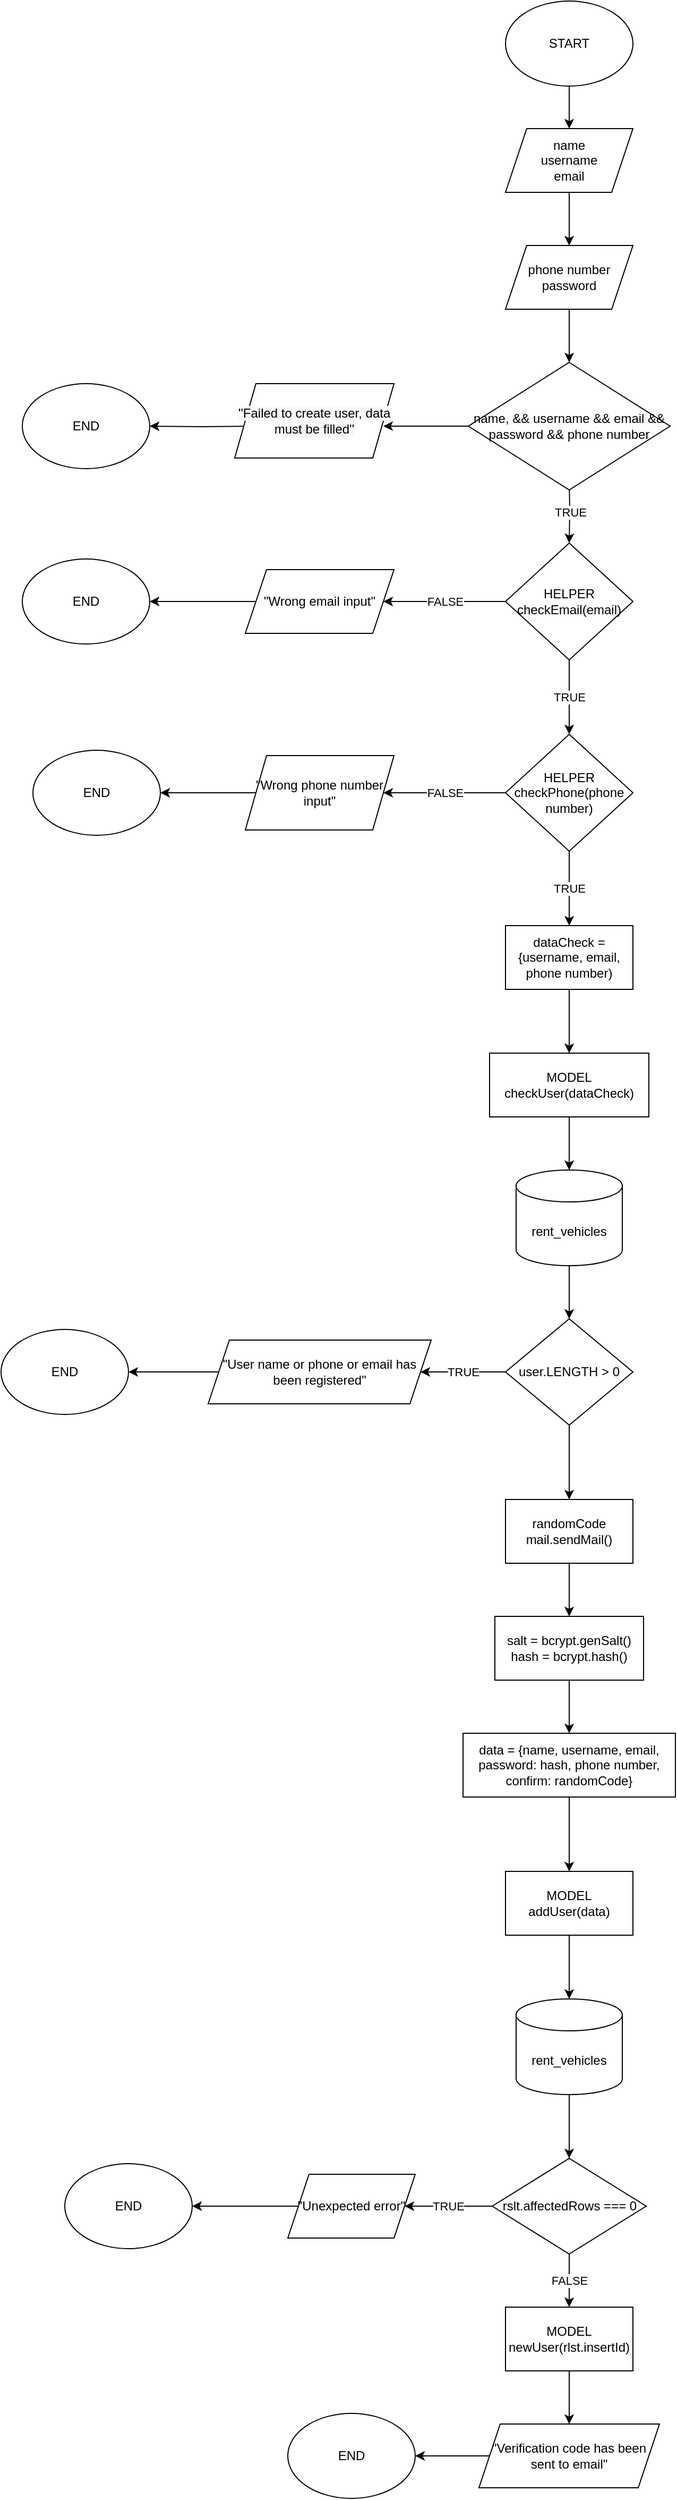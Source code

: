 <mxfile version="16.5.1" type="device" pages="5"><diagram id="oJd-Dq8JPVY18_yHkVVF" name="register"><mxGraphModel dx="920" dy="681" grid="1" gridSize="10" guides="1" tooltips="1" connect="1" arrows="1" fold="1" page="1" pageScale="1" pageWidth="850" pageHeight="1100" math="0" shadow="0"><root><mxCell id="0"/><mxCell id="1" parent="0"/><mxCell id="8ZJXRC3W3Y6QnVHeh_j1-4" value="" style="edgeStyle=orthogonalEdgeStyle;rounded=0;orthogonalLoop=1;jettySize=auto;html=1;" edge="1" parent="1" source="8ZJXRC3W3Y6QnVHeh_j1-1" target="8ZJXRC3W3Y6QnVHeh_j1-2"><mxGeometry relative="1" as="geometry"/></mxCell><mxCell id="8ZJXRC3W3Y6QnVHeh_j1-1" value="START" style="ellipse;whiteSpace=wrap;html=1;" vertex="1" parent="1"><mxGeometry x="505" y="30" width="120" height="80" as="geometry"/></mxCell><mxCell id="8ZJXRC3W3Y6QnVHeh_j1-5" value="" style="edgeStyle=orthogonalEdgeStyle;rounded=0;orthogonalLoop=1;jettySize=auto;html=1;" edge="1" parent="1" source="8ZJXRC3W3Y6QnVHeh_j1-2" target="8ZJXRC3W3Y6QnVHeh_j1-3"><mxGeometry relative="1" as="geometry"/></mxCell><mxCell id="8ZJXRC3W3Y6QnVHeh_j1-2" value="name&lt;br&gt;username&lt;br&gt;email" style="shape=parallelogram;perimeter=parallelogramPerimeter;whiteSpace=wrap;html=1;fixedSize=1;" vertex="1" parent="1"><mxGeometry x="505" y="150" width="120" height="60" as="geometry"/></mxCell><mxCell id="8ZJXRC3W3Y6QnVHeh_j1-7" value="TRUE" style="edgeStyle=orthogonalEdgeStyle;rounded=0;orthogonalLoop=1;jettySize=auto;html=1;" edge="1" parent="1" target="8ZJXRC3W3Y6QnVHeh_j1-6"><mxGeometry relative="1" as="geometry"><mxPoint x="565" y="480" as="sourcePoint"/></mxGeometry></mxCell><mxCell id="8ZJXRC3W3Y6QnVHeh_j1-53" value="" style="edgeStyle=orthogonalEdgeStyle;rounded=0;orthogonalLoop=1;jettySize=auto;html=1;" edge="1" parent="1" source="8ZJXRC3W3Y6QnVHeh_j1-3" target="8ZJXRC3W3Y6QnVHeh_j1-52"><mxGeometry relative="1" as="geometry"/></mxCell><mxCell id="8ZJXRC3W3Y6QnVHeh_j1-3" value="phone number&lt;br&gt;password" style="shape=parallelogram;perimeter=parallelogramPerimeter;whiteSpace=wrap;html=1;fixedSize=1;" vertex="1" parent="1"><mxGeometry x="505" y="260" width="120" height="60" as="geometry"/></mxCell><mxCell id="8ZJXRC3W3Y6QnVHeh_j1-9" value="FALSE" style="edgeStyle=orthogonalEdgeStyle;rounded=0;orthogonalLoop=1;jettySize=auto;html=1;" edge="1" parent="1" source="8ZJXRC3W3Y6QnVHeh_j1-6" target="8ZJXRC3W3Y6QnVHeh_j1-8"><mxGeometry relative="1" as="geometry"/></mxCell><mxCell id="8ZJXRC3W3Y6QnVHeh_j1-13" value="TRUE" style="edgeStyle=orthogonalEdgeStyle;rounded=0;orthogonalLoop=1;jettySize=auto;html=1;" edge="1" parent="1" source="8ZJXRC3W3Y6QnVHeh_j1-6" target="8ZJXRC3W3Y6QnVHeh_j1-12"><mxGeometry relative="1" as="geometry"/></mxCell><mxCell id="8ZJXRC3W3Y6QnVHeh_j1-6" value="HELPER&lt;br&gt;checkEmail(email)" style="rhombus;whiteSpace=wrap;html=1;" vertex="1" parent="1"><mxGeometry x="505" y="540" width="120" height="110" as="geometry"/></mxCell><mxCell id="8ZJXRC3W3Y6QnVHeh_j1-11" value="" style="edgeStyle=orthogonalEdgeStyle;rounded=0;orthogonalLoop=1;jettySize=auto;html=1;" edge="1" parent="1" source="8ZJXRC3W3Y6QnVHeh_j1-8" target="8ZJXRC3W3Y6QnVHeh_j1-10"><mxGeometry relative="1" as="geometry"/></mxCell><mxCell id="8ZJXRC3W3Y6QnVHeh_j1-8" value="&quot;Wrong email input&quot;" style="shape=parallelogram;perimeter=parallelogramPerimeter;whiteSpace=wrap;html=1;fixedSize=1;" vertex="1" parent="1"><mxGeometry x="260" y="565" width="140" height="60" as="geometry"/></mxCell><mxCell id="8ZJXRC3W3Y6QnVHeh_j1-10" value="END" style="ellipse;whiteSpace=wrap;html=1;" vertex="1" parent="1"><mxGeometry x="50" y="555" width="120" height="80" as="geometry"/></mxCell><mxCell id="8ZJXRC3W3Y6QnVHeh_j1-15" value="FALSE" style="edgeStyle=orthogonalEdgeStyle;rounded=0;orthogonalLoop=1;jettySize=auto;html=1;" edge="1" parent="1" source="8ZJXRC3W3Y6QnVHeh_j1-12" target="8ZJXRC3W3Y6QnVHeh_j1-14"><mxGeometry relative="1" as="geometry"/></mxCell><mxCell id="8ZJXRC3W3Y6QnVHeh_j1-19" value="TRUE" style="edgeStyle=orthogonalEdgeStyle;rounded=0;orthogonalLoop=1;jettySize=auto;html=1;" edge="1" parent="1" source="8ZJXRC3W3Y6QnVHeh_j1-12" target="8ZJXRC3W3Y6QnVHeh_j1-18"><mxGeometry relative="1" as="geometry"/></mxCell><mxCell id="8ZJXRC3W3Y6QnVHeh_j1-12" value="HELPER&lt;br&gt;checkPhone(phone number)" style="rhombus;whiteSpace=wrap;html=1;" vertex="1" parent="1"><mxGeometry x="505" y="720" width="120" height="110" as="geometry"/></mxCell><mxCell id="8ZJXRC3W3Y6QnVHeh_j1-17" value="" style="edgeStyle=orthogonalEdgeStyle;rounded=0;orthogonalLoop=1;jettySize=auto;html=1;" edge="1" parent="1" source="8ZJXRC3W3Y6QnVHeh_j1-14" target="8ZJXRC3W3Y6QnVHeh_j1-16"><mxGeometry relative="1" as="geometry"/></mxCell><mxCell id="8ZJXRC3W3Y6QnVHeh_j1-14" value="&quot;Wrong phone number input&quot;" style="shape=parallelogram;perimeter=parallelogramPerimeter;whiteSpace=wrap;html=1;fixedSize=1;" vertex="1" parent="1"><mxGeometry x="260" y="740" width="140" height="70" as="geometry"/></mxCell><mxCell id="8ZJXRC3W3Y6QnVHeh_j1-16" value="END" style="ellipse;whiteSpace=wrap;html=1;" vertex="1" parent="1"><mxGeometry x="60" y="735" width="120" height="80" as="geometry"/></mxCell><mxCell id="8ZJXRC3W3Y6QnVHeh_j1-21" value="" style="edgeStyle=orthogonalEdgeStyle;rounded=0;orthogonalLoop=1;jettySize=auto;html=1;" edge="1" parent="1" source="8ZJXRC3W3Y6QnVHeh_j1-18" target="8ZJXRC3W3Y6QnVHeh_j1-20"><mxGeometry relative="1" as="geometry"/></mxCell><mxCell id="8ZJXRC3W3Y6QnVHeh_j1-18" value="dataCheck = {username, email, phone number)" style="rounded=0;whiteSpace=wrap;html=1;" vertex="1" parent="1"><mxGeometry x="505" y="900" width="120" height="60" as="geometry"/></mxCell><mxCell id="8ZJXRC3W3Y6QnVHeh_j1-23" style="edgeStyle=orthogonalEdgeStyle;rounded=0;orthogonalLoop=1;jettySize=auto;html=1;" edge="1" parent="1" source="8ZJXRC3W3Y6QnVHeh_j1-20" target="8ZJXRC3W3Y6QnVHeh_j1-22"><mxGeometry relative="1" as="geometry"/></mxCell><mxCell id="8ZJXRC3W3Y6QnVHeh_j1-20" value="MODEL&lt;br&gt;checkUser(dataCheck)" style="rounded=0;whiteSpace=wrap;html=1;" vertex="1" parent="1"><mxGeometry x="490" y="1020" width="150" height="60" as="geometry"/></mxCell><mxCell id="8ZJXRC3W3Y6QnVHeh_j1-25" value="" style="edgeStyle=orthogonalEdgeStyle;rounded=0;orthogonalLoop=1;jettySize=auto;html=1;" edge="1" parent="1" source="8ZJXRC3W3Y6QnVHeh_j1-22" target="8ZJXRC3W3Y6QnVHeh_j1-24"><mxGeometry relative="1" as="geometry"/></mxCell><mxCell id="8ZJXRC3W3Y6QnVHeh_j1-22" value="rent_vehicles" style="shape=cylinder3;whiteSpace=wrap;html=1;boundedLbl=1;backgroundOutline=1;size=15;" vertex="1" parent="1"><mxGeometry x="515" y="1130" width="100" height="90" as="geometry"/></mxCell><mxCell id="8ZJXRC3W3Y6QnVHeh_j1-28" value="TRUE" style="edgeStyle=orthogonalEdgeStyle;rounded=0;orthogonalLoop=1;jettySize=auto;html=1;" edge="1" parent="1" source="8ZJXRC3W3Y6QnVHeh_j1-24" target="8ZJXRC3W3Y6QnVHeh_j1-26"><mxGeometry relative="1" as="geometry"/></mxCell><mxCell id="8ZJXRC3W3Y6QnVHeh_j1-31" value="" style="edgeStyle=orthogonalEdgeStyle;rounded=0;orthogonalLoop=1;jettySize=auto;html=1;" edge="1" parent="1" source="8ZJXRC3W3Y6QnVHeh_j1-24" target="8ZJXRC3W3Y6QnVHeh_j1-30"><mxGeometry relative="1" as="geometry"/></mxCell><mxCell id="8ZJXRC3W3Y6QnVHeh_j1-24" value="user.LENGTH &amp;gt; 0" style="rhombus;whiteSpace=wrap;html=1;" vertex="1" parent="1"><mxGeometry x="505" y="1270" width="120" height="100" as="geometry"/></mxCell><mxCell id="8ZJXRC3W3Y6QnVHeh_j1-29" value="" style="edgeStyle=orthogonalEdgeStyle;rounded=0;orthogonalLoop=1;jettySize=auto;html=1;" edge="1" parent="1" source="8ZJXRC3W3Y6QnVHeh_j1-26" target="8ZJXRC3W3Y6QnVHeh_j1-27"><mxGeometry relative="1" as="geometry"/></mxCell><mxCell id="8ZJXRC3W3Y6QnVHeh_j1-26" value="&quot;User name or phone or email has been registered&quot;" style="shape=parallelogram;perimeter=parallelogramPerimeter;whiteSpace=wrap;html=1;fixedSize=1;" vertex="1" parent="1"><mxGeometry x="225" y="1290" width="210" height="60" as="geometry"/></mxCell><mxCell id="8ZJXRC3W3Y6QnVHeh_j1-27" value="END" style="ellipse;whiteSpace=wrap;html=1;" vertex="1" parent="1"><mxGeometry x="30" y="1280" width="120" height="80" as="geometry"/></mxCell><mxCell id="8ZJXRC3W3Y6QnVHeh_j1-33" value="" style="edgeStyle=orthogonalEdgeStyle;rounded=0;orthogonalLoop=1;jettySize=auto;html=1;" edge="1" parent="1" source="8ZJXRC3W3Y6QnVHeh_j1-30" target="8ZJXRC3W3Y6QnVHeh_j1-32"><mxGeometry relative="1" as="geometry"/></mxCell><mxCell id="8ZJXRC3W3Y6QnVHeh_j1-30" value="randomCode&lt;br&gt;mail.sendMail()" style="rounded=0;whiteSpace=wrap;html=1;" vertex="1" parent="1"><mxGeometry x="505" y="1440" width="120" height="60" as="geometry"/></mxCell><mxCell id="8ZJXRC3W3Y6QnVHeh_j1-35" value="" style="edgeStyle=orthogonalEdgeStyle;rounded=0;orthogonalLoop=1;jettySize=auto;html=1;" edge="1" parent="1" source="8ZJXRC3W3Y6QnVHeh_j1-32" target="8ZJXRC3W3Y6QnVHeh_j1-34"><mxGeometry relative="1" as="geometry"/></mxCell><mxCell id="8ZJXRC3W3Y6QnVHeh_j1-32" value="salt = bcrypt.genSalt()&lt;br&gt;hash = bcrypt.hash()" style="rounded=0;whiteSpace=wrap;html=1;" vertex="1" parent="1"><mxGeometry x="495" y="1550" width="140" height="60" as="geometry"/></mxCell><mxCell id="8ZJXRC3W3Y6QnVHeh_j1-37" value="" style="edgeStyle=orthogonalEdgeStyle;rounded=0;orthogonalLoop=1;jettySize=auto;html=1;" edge="1" parent="1" source="8ZJXRC3W3Y6QnVHeh_j1-34" target="8ZJXRC3W3Y6QnVHeh_j1-36"><mxGeometry relative="1" as="geometry"/></mxCell><mxCell id="8ZJXRC3W3Y6QnVHeh_j1-34" value="data = {name, username, email, password: hash, phone number, confirm: randomCode}" style="rounded=0;whiteSpace=wrap;html=1;" vertex="1" parent="1"><mxGeometry x="465" y="1660" width="200" height="60" as="geometry"/></mxCell><mxCell id="8ZJXRC3W3Y6QnVHeh_j1-39" value="" style="edgeStyle=orthogonalEdgeStyle;rounded=0;orthogonalLoop=1;jettySize=auto;html=1;" edge="1" parent="1" source="8ZJXRC3W3Y6QnVHeh_j1-36" target="8ZJXRC3W3Y6QnVHeh_j1-38"><mxGeometry relative="1" as="geometry"/></mxCell><mxCell id="8ZJXRC3W3Y6QnVHeh_j1-36" value="MODEL&lt;br&gt;addUser(data)" style="rounded=0;whiteSpace=wrap;html=1;" vertex="1" parent="1"><mxGeometry x="505" y="1790" width="120" height="60" as="geometry"/></mxCell><mxCell id="8ZJXRC3W3Y6QnVHeh_j1-41" value="" style="edgeStyle=orthogonalEdgeStyle;rounded=0;orthogonalLoop=1;jettySize=auto;html=1;" edge="1" parent="1" source="8ZJXRC3W3Y6QnVHeh_j1-38" target="8ZJXRC3W3Y6QnVHeh_j1-40"><mxGeometry relative="1" as="geometry"/></mxCell><mxCell id="8ZJXRC3W3Y6QnVHeh_j1-38" value="rent_vehicles" style="shape=cylinder3;whiteSpace=wrap;html=1;boundedLbl=1;backgroundOutline=1;size=15;" vertex="1" parent="1"><mxGeometry x="515" y="1910" width="100" height="90" as="geometry"/></mxCell><mxCell id="8ZJXRC3W3Y6QnVHeh_j1-43" value="TRUE" style="edgeStyle=orthogonalEdgeStyle;rounded=0;orthogonalLoop=1;jettySize=auto;html=1;" edge="1" parent="1" source="8ZJXRC3W3Y6QnVHeh_j1-40" target="8ZJXRC3W3Y6QnVHeh_j1-42"><mxGeometry relative="1" as="geometry"/></mxCell><mxCell id="8ZJXRC3W3Y6QnVHeh_j1-47" value="FALSE" style="edgeStyle=orthogonalEdgeStyle;rounded=0;orthogonalLoop=1;jettySize=auto;html=1;" edge="1" parent="1" source="8ZJXRC3W3Y6QnVHeh_j1-40" target="8ZJXRC3W3Y6QnVHeh_j1-46"><mxGeometry relative="1" as="geometry"/></mxCell><mxCell id="8ZJXRC3W3Y6QnVHeh_j1-40" value="rslt.affectedRows === 0" style="rhombus;whiteSpace=wrap;html=1;" vertex="1" parent="1"><mxGeometry x="492.5" y="2060" width="145" height="90" as="geometry"/></mxCell><mxCell id="8ZJXRC3W3Y6QnVHeh_j1-45" value="" style="edgeStyle=orthogonalEdgeStyle;rounded=0;orthogonalLoop=1;jettySize=auto;html=1;" edge="1" parent="1" source="8ZJXRC3W3Y6QnVHeh_j1-42" target="8ZJXRC3W3Y6QnVHeh_j1-44"><mxGeometry relative="1" as="geometry"/></mxCell><mxCell id="8ZJXRC3W3Y6QnVHeh_j1-42" value="&quot;Unexpected error&quot;" style="shape=parallelogram;perimeter=parallelogramPerimeter;whiteSpace=wrap;html=1;fixedSize=1;" vertex="1" parent="1"><mxGeometry x="300" y="2075" width="120" height="60" as="geometry"/></mxCell><mxCell id="8ZJXRC3W3Y6QnVHeh_j1-44" value="END" style="ellipse;whiteSpace=wrap;html=1;" vertex="1" parent="1"><mxGeometry x="90" y="2065" width="120" height="80" as="geometry"/></mxCell><mxCell id="8ZJXRC3W3Y6QnVHeh_j1-49" value="" style="edgeStyle=orthogonalEdgeStyle;rounded=0;orthogonalLoop=1;jettySize=auto;html=1;" edge="1" parent="1" source="8ZJXRC3W3Y6QnVHeh_j1-46" target="8ZJXRC3W3Y6QnVHeh_j1-48"><mxGeometry relative="1" as="geometry"/></mxCell><mxCell id="8ZJXRC3W3Y6QnVHeh_j1-46" value="MODEL&lt;br&gt;newUser(rlst.insertId)" style="rounded=0;whiteSpace=wrap;html=1;" vertex="1" parent="1"><mxGeometry x="505" y="2200" width="120" height="60" as="geometry"/></mxCell><mxCell id="8ZJXRC3W3Y6QnVHeh_j1-51" value="" style="edgeStyle=orthogonalEdgeStyle;rounded=0;orthogonalLoop=1;jettySize=auto;html=1;" edge="1" parent="1" source="8ZJXRC3W3Y6QnVHeh_j1-48" target="8ZJXRC3W3Y6QnVHeh_j1-50"><mxGeometry relative="1" as="geometry"/></mxCell><mxCell id="8ZJXRC3W3Y6QnVHeh_j1-48" value="&quot;Verification code has been sent to email&quot;" style="shape=parallelogram;perimeter=parallelogramPerimeter;whiteSpace=wrap;html=1;fixedSize=1;" vertex="1" parent="1"><mxGeometry x="480" y="2310" width="170" height="60" as="geometry"/></mxCell><mxCell id="8ZJXRC3W3Y6QnVHeh_j1-50" value="END" style="ellipse;whiteSpace=wrap;html=1;" vertex="1" parent="1"><mxGeometry x="300" y="2300" width="120" height="80" as="geometry"/></mxCell><mxCell id="8ZJXRC3W3Y6QnVHeh_j1-55" value="" style="edgeStyle=orthogonalEdgeStyle;rounded=0;orthogonalLoop=1;jettySize=auto;html=1;" edge="1" parent="1" source="8ZJXRC3W3Y6QnVHeh_j1-52"><mxGeometry relative="1" as="geometry"><mxPoint x="390" y="430" as="targetPoint"/></mxGeometry></mxCell><mxCell id="8ZJXRC3W3Y6QnVHeh_j1-52" value="name, &amp;amp;&amp;amp; username &amp;amp;&amp;amp; email &amp;amp;&amp;amp; password &amp;amp;&amp;amp; phone number" style="rhombus;whiteSpace=wrap;html=1;" vertex="1" parent="1"><mxGeometry x="470" y="370" width="190" height="120" as="geometry"/></mxCell><mxCell id="8ZJXRC3W3Y6QnVHeh_j1-57" value="" style="edgeStyle=orthogonalEdgeStyle;rounded=0;orthogonalLoop=1;jettySize=auto;html=1;" edge="1" parent="1" target="8ZJXRC3W3Y6QnVHeh_j1-56"><mxGeometry relative="1" as="geometry"><mxPoint x="270" y="430" as="sourcePoint"/></mxGeometry></mxCell><mxCell id="8ZJXRC3W3Y6QnVHeh_j1-56" value="END" style="ellipse;whiteSpace=wrap;html=1;" vertex="1" parent="1"><mxGeometry x="50" y="390" width="120" height="80" as="geometry"/></mxCell><mxCell id="8ZJXRC3W3Y6QnVHeh_j1-58" value="&#10;&#10;&lt;span style=&quot;color: rgb(0, 0, 0); font-family: helvetica; font-size: 12px; font-style: normal; font-weight: 400; letter-spacing: normal; text-align: center; text-indent: 0px; text-transform: none; word-spacing: 0px; background-color: rgb(248, 249, 250); display: inline; float: none;&quot;&gt;''Failed to create user, data must be filled''&lt;/span&gt;&#10;&#10;" style="shape=parallelogram;perimeter=parallelogramPerimeter;whiteSpace=wrap;html=1;fixedSize=1;" vertex="1" parent="1"><mxGeometry x="250" y="390" width="150" height="70" as="geometry"/></mxCell></root></mxGraphModel></diagram><diagram id="u-azIrddq4_M5A0RNq7e" name="confirm register"><mxGraphModel dx="978" dy="723" grid="1" gridSize="10" guides="1" tooltips="1" connect="1" arrows="1" fold="1" page="1" pageScale="1" pageWidth="850" pageHeight="1100" math="0" shadow="0"><root><mxCell id="TjNG-FmNl5wi7Bhlxpps-0"/><mxCell id="TjNG-FmNl5wi7Bhlxpps-1" parent="TjNG-FmNl5wi7Bhlxpps-0"/><mxCell id="TjNG-FmNl5wi7Bhlxpps-4" value="" style="edgeStyle=orthogonalEdgeStyle;rounded=0;orthogonalLoop=1;jettySize=auto;html=1;" edge="1" parent="TjNG-FmNl5wi7Bhlxpps-1" source="TjNG-FmNl5wi7Bhlxpps-2" target="TjNG-FmNl5wi7Bhlxpps-3"><mxGeometry relative="1" as="geometry"/></mxCell><mxCell id="TjNG-FmNl5wi7Bhlxpps-2" value="START" style="ellipse;whiteSpace=wrap;html=1;" vertex="1" parent="TjNG-FmNl5wi7Bhlxpps-1"><mxGeometry x="465" y="50" width="120" height="80" as="geometry"/></mxCell><mxCell id="TjNG-FmNl5wi7Bhlxpps-6" value="" style="edgeStyle=orthogonalEdgeStyle;rounded=0;orthogonalLoop=1;jettySize=auto;html=1;" edge="1" parent="TjNG-FmNl5wi7Bhlxpps-1" source="TjNG-FmNl5wi7Bhlxpps-3" target="TjNG-FmNl5wi7Bhlxpps-5"><mxGeometry relative="1" as="geometry"/></mxCell><mxCell id="TjNG-FmNl5wi7Bhlxpps-3" value="username&lt;br&gt;password&lt;br&gt;code" style="shape=parallelogram;perimeter=parallelogramPerimeter;whiteSpace=wrap;html=1;fixedSize=1;" vertex="1" parent="TjNG-FmNl5wi7Bhlxpps-1"><mxGeometry x="465" y="180" width="120" height="60" as="geometry"/></mxCell><mxCell id="TjNG-FmNl5wi7Bhlxpps-9" value="TRUE" style="edgeStyle=orthogonalEdgeStyle;rounded=0;orthogonalLoop=1;jettySize=auto;html=1;" edge="1" parent="TjNG-FmNl5wi7Bhlxpps-1" source="TjNG-FmNl5wi7Bhlxpps-5" target="TjNG-FmNl5wi7Bhlxpps-8"><mxGeometry relative="1" as="geometry"/></mxCell><mxCell id="TjNG-FmNl5wi7Bhlxpps-11" value="FALSE" style="edgeStyle=orthogonalEdgeStyle;rounded=0;orthogonalLoop=1;jettySize=auto;html=1;" edge="1" parent="TjNG-FmNl5wi7Bhlxpps-1" source="TjNG-FmNl5wi7Bhlxpps-5" target="TjNG-FmNl5wi7Bhlxpps-10"><mxGeometry relative="1" as="geometry"/></mxCell><mxCell id="TjNG-FmNl5wi7Bhlxpps-5" value="username &amp;amp;&amp;amp; password &amp;amp;&amp;amp; code" style="rhombus;whiteSpace=wrap;html=1;" vertex="1" parent="TjNG-FmNl5wi7Bhlxpps-1"><mxGeometry x="465" y="290" width="120" height="80" as="geometry"/></mxCell><mxCell id="TjNG-FmNl5wi7Bhlxpps-15" value="" style="edgeStyle=orthogonalEdgeStyle;rounded=0;orthogonalLoop=1;jettySize=auto;html=1;" edge="1" parent="TjNG-FmNl5wi7Bhlxpps-1" source="TjNG-FmNl5wi7Bhlxpps-8" target="TjNG-FmNl5wi7Bhlxpps-14"><mxGeometry relative="1" as="geometry"/></mxCell><mxCell id="TjNG-FmNl5wi7Bhlxpps-8" value="MODEL&lt;br&gt;getUserByUserName(username)" style="rounded=0;whiteSpace=wrap;html=1;" vertex="1" parent="TjNG-FmNl5wi7Bhlxpps-1"><mxGeometry x="435" y="430" width="180" height="70" as="geometry"/></mxCell><mxCell id="TjNG-FmNl5wi7Bhlxpps-13" value="" style="edgeStyle=orthogonalEdgeStyle;rounded=0;orthogonalLoop=1;jettySize=auto;html=1;" edge="1" parent="TjNG-FmNl5wi7Bhlxpps-1" source="TjNG-FmNl5wi7Bhlxpps-10" target="TjNG-FmNl5wi7Bhlxpps-12"><mxGeometry relative="1" as="geometry"/></mxCell><mxCell id="TjNG-FmNl5wi7Bhlxpps-10" value="&quot;Data is empty&quot;" style="shape=parallelogram;perimeter=parallelogramPerimeter;whiteSpace=wrap;html=1;fixedSize=1;" vertex="1" parent="TjNG-FmNl5wi7Bhlxpps-1"><mxGeometry x="270" y="300" width="120" height="60" as="geometry"/></mxCell><mxCell id="TjNG-FmNl5wi7Bhlxpps-12" value="END" style="ellipse;whiteSpace=wrap;html=1;" vertex="1" parent="TjNG-FmNl5wi7Bhlxpps-1"><mxGeometry x="110" y="290" width="120" height="80" as="geometry"/></mxCell><mxCell id="TjNG-FmNl5wi7Bhlxpps-17" value="" style="edgeStyle=orthogonalEdgeStyle;rounded=0;orthogonalLoop=1;jettySize=auto;html=1;" edge="1" parent="TjNG-FmNl5wi7Bhlxpps-1" source="TjNG-FmNl5wi7Bhlxpps-14" target="TjNG-FmNl5wi7Bhlxpps-16"><mxGeometry relative="1" as="geometry"/></mxCell><mxCell id="TjNG-FmNl5wi7Bhlxpps-14" value="rent_vehicles" style="shape=cylinder3;whiteSpace=wrap;html=1;boundedLbl=1;backgroundOutline=1;size=15;" vertex="1" parent="TjNG-FmNl5wi7Bhlxpps-1"><mxGeometry x="480" y="550" width="90" height="80" as="geometry"/></mxCell><mxCell id="TjNG-FmNl5wi7Bhlxpps-19" value="FALSE" style="edgeStyle=orthogonalEdgeStyle;rounded=0;orthogonalLoop=1;jettySize=auto;html=1;" edge="1" parent="TjNG-FmNl5wi7Bhlxpps-1" source="TjNG-FmNl5wi7Bhlxpps-16" target="TjNG-FmNl5wi7Bhlxpps-18"><mxGeometry relative="1" as="geometry"/></mxCell><mxCell id="TjNG-FmNl5wi7Bhlxpps-23" value="TRUE" style="edgeStyle=orthogonalEdgeStyle;rounded=0;orthogonalLoop=1;jettySize=auto;html=1;" edge="1" parent="TjNG-FmNl5wi7Bhlxpps-1" source="TjNG-FmNl5wi7Bhlxpps-16" target="TjNG-FmNl5wi7Bhlxpps-22"><mxGeometry relative="1" as="geometry"/></mxCell><mxCell id="TjNG-FmNl5wi7Bhlxpps-16" value="user.length === 1" style="rhombus;whiteSpace=wrap;html=1;" vertex="1" parent="TjNG-FmNl5wi7Bhlxpps-1"><mxGeometry x="485" y="690" width="80" height="80" as="geometry"/></mxCell><mxCell id="TjNG-FmNl5wi7Bhlxpps-21" value="" style="edgeStyle=orthogonalEdgeStyle;rounded=0;orthogonalLoop=1;jettySize=auto;html=1;" edge="1" parent="TjNG-FmNl5wi7Bhlxpps-1" source="TjNG-FmNl5wi7Bhlxpps-18" target="TjNG-FmNl5wi7Bhlxpps-20"><mxGeometry relative="1" as="geometry"/></mxCell><mxCell id="TjNG-FmNl5wi7Bhlxpps-18" value="&quot;Unknown user&quot;" style="shape=parallelogram;perimeter=parallelogramPerimeter;whiteSpace=wrap;html=1;fixedSize=1;" vertex="1" parent="TjNG-FmNl5wi7Bhlxpps-1"><mxGeometry x="305" y="700" width="120" height="60" as="geometry"/></mxCell><mxCell id="TjNG-FmNl5wi7Bhlxpps-20" value="END" style="ellipse;whiteSpace=wrap;html=1;" vertex="1" parent="TjNG-FmNl5wi7Bhlxpps-1"><mxGeometry x="110" y="825" width="120" height="80" as="geometry"/></mxCell><mxCell id="TjNG-FmNl5wi7Bhlxpps-25" value="TRUE" style="edgeStyle=orthogonalEdgeStyle;rounded=0;orthogonalLoop=1;jettySize=auto;html=1;" edge="1" parent="TjNG-FmNl5wi7Bhlxpps-1" source="TjNG-FmNl5wi7Bhlxpps-22" target="TjNG-FmNl5wi7Bhlxpps-24"><mxGeometry relative="1" as="geometry"/></mxCell><mxCell id="TjNG-FmNl5wi7Bhlxpps-27" value="FALSE" style="edgeStyle=orthogonalEdgeStyle;rounded=0;orthogonalLoop=1;jettySize=auto;html=1;" edge="1" parent="TjNG-FmNl5wi7Bhlxpps-1" source="TjNG-FmNl5wi7Bhlxpps-22" target="TjNG-FmNl5wi7Bhlxpps-26"><mxGeometry relative="1" as="geometry"/></mxCell><mxCell id="TjNG-FmNl5wi7Bhlxpps-22" value="code = user[0].confirm" style="rhombus;whiteSpace=wrap;html=1;" vertex="1" parent="TjNG-FmNl5wi7Bhlxpps-1"><mxGeometry x="470" y="820" width="110" height="90" as="geometry"/></mxCell><mxCell id="TjNG-FmNl5wi7Bhlxpps-30" value="" style="edgeStyle=orthogonalEdgeStyle;rounded=0;orthogonalLoop=1;jettySize=auto;html=1;" edge="1" parent="TjNG-FmNl5wi7Bhlxpps-1" source="TjNG-FmNl5wi7Bhlxpps-24" target="TjNG-FmNl5wi7Bhlxpps-29"><mxGeometry relative="1" as="geometry"/></mxCell><mxCell id="TjNG-FmNl5wi7Bhlxpps-24" value="hash = user[0].password&lt;br&gt;validatePwd = bcrypt.compare()" style="rounded=0;whiteSpace=wrap;html=1;" vertex="1" parent="TjNG-FmNl5wi7Bhlxpps-1"><mxGeometry x="435" y="960" width="180" height="60" as="geometry"/></mxCell><mxCell id="TjNG-FmNl5wi7Bhlxpps-28" value="" style="edgeStyle=orthogonalEdgeStyle;rounded=0;orthogonalLoop=1;jettySize=auto;html=1;" edge="1" parent="TjNG-FmNl5wi7Bhlxpps-1" source="TjNG-FmNl5wi7Bhlxpps-26" target="TjNG-FmNl5wi7Bhlxpps-20"><mxGeometry relative="1" as="geometry"/></mxCell><mxCell id="TjNG-FmNl5wi7Bhlxpps-26" value="&quot;Wrong code&quot;" style="shape=parallelogram;perimeter=parallelogramPerimeter;whiteSpace=wrap;html=1;fixedSize=1;" vertex="1" parent="TjNG-FmNl5wi7Bhlxpps-1"><mxGeometry x="290" y="835" width="120" height="60" as="geometry"/></mxCell><mxCell id="TjNG-FmNl5wi7Bhlxpps-32" value="FALSE" style="edgeStyle=orthogonalEdgeStyle;rounded=0;orthogonalLoop=1;jettySize=auto;html=1;" edge="1" parent="TjNG-FmNl5wi7Bhlxpps-1" source="TjNG-FmNl5wi7Bhlxpps-29" target="TjNG-FmNl5wi7Bhlxpps-31"><mxGeometry relative="1" as="geometry"/></mxCell><mxCell id="TjNG-FmNl5wi7Bhlxpps-36" value="TRUE" style="edgeStyle=orthogonalEdgeStyle;rounded=0;orthogonalLoop=1;jettySize=auto;html=1;" edge="1" parent="TjNG-FmNl5wi7Bhlxpps-1" source="TjNG-FmNl5wi7Bhlxpps-29" target="TjNG-FmNl5wi7Bhlxpps-35"><mxGeometry relative="1" as="geometry"/></mxCell><mxCell id="TjNG-FmNl5wi7Bhlxpps-29" value="validatePwd" style="rhombus;whiteSpace=wrap;html=1;" vertex="1" parent="TjNG-FmNl5wi7Bhlxpps-1"><mxGeometry x="485" y="1090" width="80" height="80" as="geometry"/></mxCell><mxCell id="TjNG-FmNl5wi7Bhlxpps-34" value="" style="edgeStyle=orthogonalEdgeStyle;rounded=0;orthogonalLoop=1;jettySize=auto;html=1;" edge="1" parent="TjNG-FmNl5wi7Bhlxpps-1" source="TjNG-FmNl5wi7Bhlxpps-31" target="TjNG-FmNl5wi7Bhlxpps-33"><mxGeometry relative="1" as="geometry"/></mxCell><mxCell id="TjNG-FmNl5wi7Bhlxpps-31" value="&quot;Wrong password&quot;" style="shape=parallelogram;perimeter=parallelogramPerimeter;whiteSpace=wrap;html=1;fixedSize=1;" vertex="1" parent="TjNG-FmNl5wi7Bhlxpps-1"><mxGeometry x="290" y="1100" width="120" height="60" as="geometry"/></mxCell><mxCell id="TjNG-FmNl5wi7Bhlxpps-33" value="END" style="ellipse;whiteSpace=wrap;html=1;" vertex="1" parent="TjNG-FmNl5wi7Bhlxpps-1"><mxGeometry x="120" y="1090" width="120" height="80" as="geometry"/></mxCell><mxCell id="TjNG-FmNl5wi7Bhlxpps-38" value="" style="edgeStyle=orthogonalEdgeStyle;rounded=0;orthogonalLoop=1;jettySize=auto;html=1;" edge="1" parent="TjNG-FmNl5wi7Bhlxpps-1" source="TjNG-FmNl5wi7Bhlxpps-35" target="TjNG-FmNl5wi7Bhlxpps-37"><mxGeometry relative="1" as="geometry"/></mxCell><mxCell id="TjNG-FmNl5wi7Bhlxpps-42" value="" style="edgeStyle=orthogonalEdgeStyle;rounded=0;orthogonalLoop=1;jettySize=auto;html=1;" edge="1" parent="TjNG-FmNl5wi7Bhlxpps-1" source="TjNG-FmNl5wi7Bhlxpps-35" target="TjNG-FmNl5wi7Bhlxpps-41"><mxGeometry relative="1" as="geometry"/></mxCell><mxCell id="TjNG-FmNl5wi7Bhlxpps-35" value="MODEL&lt;br&gt;editUserByUserName(username)" style="rounded=0;whiteSpace=wrap;html=1;" vertex="1" parent="TjNG-FmNl5wi7Bhlxpps-1"><mxGeometry x="435" y="1240" width="180" height="60" as="geometry"/></mxCell><mxCell id="TjNG-FmNl5wi7Bhlxpps-37" value="rent_vehicles" style="shape=cylinder3;whiteSpace=wrap;html=1;boundedLbl=1;backgroundOutline=1;size=15;" vertex="1" parent="TjNG-FmNl5wi7Bhlxpps-1"><mxGeometry x="270" y="1230" width="90" height="80" as="geometry"/></mxCell><mxCell id="TjNG-FmNl5wi7Bhlxpps-48" value="" style="edgeStyle=orthogonalEdgeStyle;rounded=0;orthogonalLoop=1;jettySize=auto;html=1;" edge="1" parent="TjNG-FmNl5wi7Bhlxpps-1" source="TjNG-FmNl5wi7Bhlxpps-39" target="TjNG-FmNl5wi7Bhlxpps-47"><mxGeometry relative="1" as="geometry"/></mxCell><mxCell id="TjNG-FmNl5wi7Bhlxpps-39" value="&quot;Confirm Success&quot;" style="shape=parallelogram;perimeter=parallelogramPerimeter;whiteSpace=wrap;html=1;fixedSize=1;" vertex="1" parent="TjNG-FmNl5wi7Bhlxpps-1"><mxGeometry x="465" y="1480" width="120" height="60" as="geometry"/></mxCell><mxCell id="TjNG-FmNl5wi7Bhlxpps-43" value="TRUE" style="edgeStyle=orthogonalEdgeStyle;rounded=0;orthogonalLoop=1;jettySize=auto;html=1;" edge="1" parent="TjNG-FmNl5wi7Bhlxpps-1" source="TjNG-FmNl5wi7Bhlxpps-41" target="TjNG-FmNl5wi7Bhlxpps-39"><mxGeometry relative="1" as="geometry"/></mxCell><mxCell id="TjNG-FmNl5wi7Bhlxpps-45" value="FALSE" style="edgeStyle=orthogonalEdgeStyle;rounded=0;orthogonalLoop=1;jettySize=auto;html=1;" edge="1" parent="TjNG-FmNl5wi7Bhlxpps-1" source="TjNG-FmNl5wi7Bhlxpps-41" target="TjNG-FmNl5wi7Bhlxpps-44"><mxGeometry relative="1" as="geometry"/></mxCell><mxCell id="TjNG-FmNl5wi7Bhlxpps-41" value="results.affectedRows &amp;gt; 0" style="rhombus;whiteSpace=wrap;html=1;" vertex="1" parent="TjNG-FmNl5wi7Bhlxpps-1"><mxGeometry x="445" y="1350" width="160" height="80" as="geometry"/></mxCell><mxCell id="TjNG-FmNl5wi7Bhlxpps-49" value="" style="edgeStyle=orthogonalEdgeStyle;rounded=0;orthogonalLoop=1;jettySize=auto;html=1;" edge="1" parent="TjNG-FmNl5wi7Bhlxpps-1" source="TjNG-FmNl5wi7Bhlxpps-44" target="TjNG-FmNl5wi7Bhlxpps-47"><mxGeometry relative="1" as="geometry"/></mxCell><mxCell id="TjNG-FmNl5wi7Bhlxpps-44" value="&quot;Unexpected error&quot;" style="shape=parallelogram;perimeter=parallelogramPerimeter;whiteSpace=wrap;html=1;fixedSize=1;" vertex="1" parent="TjNG-FmNl5wi7Bhlxpps-1"><mxGeometry x="250" y="1360" width="120" height="60" as="geometry"/></mxCell><mxCell id="TjNG-FmNl5wi7Bhlxpps-47" value="END" style="ellipse;whiteSpace=wrap;html=1;" vertex="1" parent="TjNG-FmNl5wi7Bhlxpps-1"><mxGeometry x="250" y="1470" width="120" height="80" as="geometry"/></mxCell></root></mxGraphModel></diagram><diagram id="kj9Ed_GVw-2PNLGKNPGH" name="login"><mxGraphModel dx="920" dy="681" grid="1" gridSize="10" guides="1" tooltips="1" connect="1" arrows="1" fold="1" page="1" pageScale="1" pageWidth="850" pageHeight="1100" math="0" shadow="0"><root><mxCell id="cunXDLaTiufCnHmxWuf5-0"/><mxCell id="cunXDLaTiufCnHmxWuf5-1" parent="cunXDLaTiufCnHmxWuf5-0"/><mxCell id="YNv4rTh0ojZaB_XcOCxd-2" value="" style="edgeStyle=orthogonalEdgeStyle;rounded=0;orthogonalLoop=1;jettySize=auto;html=1;" edge="1" parent="cunXDLaTiufCnHmxWuf5-1" source="YNv4rTh0ojZaB_XcOCxd-0" target="YNv4rTh0ojZaB_XcOCxd-1"><mxGeometry relative="1" as="geometry"/></mxCell><mxCell id="YNv4rTh0ojZaB_XcOCxd-0" value="START" style="ellipse;whiteSpace=wrap;html=1;" vertex="1" parent="cunXDLaTiufCnHmxWuf5-1"><mxGeometry x="495" y="40" width="120" height="80" as="geometry"/></mxCell><mxCell id="YNv4rTh0ojZaB_XcOCxd-5" value="" style="edgeStyle=orthogonalEdgeStyle;rounded=0;orthogonalLoop=1;jettySize=auto;html=1;" edge="1" parent="cunXDLaTiufCnHmxWuf5-1" source="YNv4rTh0ojZaB_XcOCxd-1" target="YNv4rTh0ojZaB_XcOCxd-4"><mxGeometry relative="1" as="geometry"/></mxCell><mxCell id="YNv4rTh0ojZaB_XcOCxd-1" value="username&lt;br&gt;password" style="shape=parallelogram;perimeter=parallelogramPerimeter;whiteSpace=wrap;html=1;fixedSize=1;" vertex="1" parent="cunXDLaTiufCnHmxWuf5-1"><mxGeometry x="495" y="170" width="120" height="60" as="geometry"/></mxCell><mxCell id="YNv4rTh0ojZaB_XcOCxd-7" value="" style="edgeStyle=orthogonalEdgeStyle;rounded=0;orthogonalLoop=1;jettySize=auto;html=1;" edge="1" parent="cunXDLaTiufCnHmxWuf5-1" source="YNv4rTh0ojZaB_XcOCxd-4" target="YNv4rTh0ojZaB_XcOCxd-6"><mxGeometry relative="1" as="geometry"/></mxCell><mxCell id="YNv4rTh0ojZaB_XcOCxd-9" value="" style="edgeStyle=orthogonalEdgeStyle;rounded=0;orthogonalLoop=1;jettySize=auto;html=1;" edge="1" parent="cunXDLaTiufCnHmxWuf5-1" source="YNv4rTh0ojZaB_XcOCxd-4" target="YNv4rTh0ojZaB_XcOCxd-8"><mxGeometry relative="1" as="geometry"/></mxCell><mxCell id="YNv4rTh0ojZaB_XcOCxd-4" value="MODEL&lt;br&gt;getUserByUserName(username)" style="rounded=0;whiteSpace=wrap;html=1;" vertex="1" parent="cunXDLaTiufCnHmxWuf5-1"><mxGeometry x="465" y="280" width="180" height="70" as="geometry"/></mxCell><mxCell id="YNv4rTh0ojZaB_XcOCxd-6" value="rent_vehicles" style="shape=cylinder3;whiteSpace=wrap;html=1;boundedLbl=1;backgroundOutline=1;size=15;" vertex="1" parent="cunXDLaTiufCnHmxWuf5-1"><mxGeometry x="290" y="275" width="90" height="80" as="geometry"/></mxCell><mxCell id="YNv4rTh0ojZaB_XcOCxd-11" value="FALSE" style="edgeStyle=orthogonalEdgeStyle;rounded=0;orthogonalLoop=1;jettySize=auto;html=1;" edge="1" parent="cunXDLaTiufCnHmxWuf5-1" source="YNv4rTh0ojZaB_XcOCxd-8" target="YNv4rTh0ojZaB_XcOCxd-10"><mxGeometry relative="1" as="geometry"/></mxCell><mxCell id="YNv4rTh0ojZaB_XcOCxd-15" value="TRUE" style="edgeStyle=orthogonalEdgeStyle;rounded=0;orthogonalLoop=1;jettySize=auto;html=1;" edge="1" parent="cunXDLaTiufCnHmxWuf5-1" source="YNv4rTh0ojZaB_XcOCxd-8" target="YNv4rTh0ojZaB_XcOCxd-14"><mxGeometry relative="1" as="geometry"/></mxCell><mxCell id="YNv4rTh0ojZaB_XcOCxd-8" value="result.LENGTH &amp;gt; 0" style="rhombus;whiteSpace=wrap;html=1;" vertex="1" parent="cunXDLaTiufCnHmxWuf5-1"><mxGeometry x="495" y="410" width="120" height="80" as="geometry"/></mxCell><mxCell id="YNv4rTh0ojZaB_XcOCxd-13" value="" style="edgeStyle=orthogonalEdgeStyle;rounded=0;orthogonalLoop=1;jettySize=auto;html=1;" edge="1" parent="cunXDLaTiufCnHmxWuf5-1" source="YNv4rTh0ojZaB_XcOCxd-10" target="YNv4rTh0ojZaB_XcOCxd-12"><mxGeometry relative="1" as="geometry"/></mxCell><mxCell id="YNv4rTh0ojZaB_XcOCxd-10" value="&quot;Wrong username&quot;" style="shape=parallelogram;perimeter=parallelogramPerimeter;whiteSpace=wrap;html=1;fixedSize=1;" vertex="1" parent="cunXDLaTiufCnHmxWuf5-1"><mxGeometry x="290" y="420" width="140" height="60" as="geometry"/></mxCell><mxCell id="YNv4rTh0ojZaB_XcOCxd-12" value="END" style="ellipse;whiteSpace=wrap;html=1;" vertex="1" parent="cunXDLaTiufCnHmxWuf5-1"><mxGeometry x="130" y="410" width="120" height="80" as="geometry"/></mxCell><mxCell id="YNv4rTh0ojZaB_XcOCxd-17" value="TRUE" style="edgeStyle=orthogonalEdgeStyle;rounded=0;orthogonalLoop=1;jettySize=auto;html=1;" edge="1" parent="cunXDLaTiufCnHmxWuf5-1" source="YNv4rTh0ojZaB_XcOCxd-14" target="YNv4rTh0ojZaB_XcOCxd-16"><mxGeometry relative="1" as="geometry"/></mxCell><mxCell id="YNv4rTh0ojZaB_XcOCxd-21" value="FALSE" style="edgeStyle=orthogonalEdgeStyle;rounded=0;orthogonalLoop=1;jettySize=auto;html=1;" edge="1" parent="cunXDLaTiufCnHmxWuf5-1" source="YNv4rTh0ojZaB_XcOCxd-14" target="YNv4rTh0ojZaB_XcOCxd-20"><mxGeometry relative="1" as="geometry"/></mxCell><mxCell id="YNv4rTh0ojZaB_XcOCxd-14" value="result[0].confirm" style="rhombus;whiteSpace=wrap;html=1;" vertex="1" parent="cunXDLaTiufCnHmxWuf5-1"><mxGeometry x="500" y="540" width="110" height="80" as="geometry"/></mxCell><mxCell id="YNv4rTh0ojZaB_XcOCxd-19" value="" style="edgeStyle=orthogonalEdgeStyle;rounded=0;orthogonalLoop=1;jettySize=auto;html=1;" edge="1" parent="cunXDLaTiufCnHmxWuf5-1" source="YNv4rTh0ojZaB_XcOCxd-16" target="YNv4rTh0ojZaB_XcOCxd-18"><mxGeometry relative="1" as="geometry"/></mxCell><mxCell id="YNv4rTh0ojZaB_XcOCxd-16" value="&quot;Please confirm your registration&quot;" style="shape=parallelogram;perimeter=parallelogramPerimeter;whiteSpace=wrap;html=1;fixedSize=1;" vertex="1" parent="cunXDLaTiufCnHmxWuf5-1"><mxGeometry x="280" y="550" width="150" height="60" as="geometry"/></mxCell><mxCell id="YNv4rTh0ojZaB_XcOCxd-18" value="END" style="ellipse;whiteSpace=wrap;html=1;" vertex="1" parent="cunXDLaTiufCnHmxWuf5-1"><mxGeometry x="120" y="540" width="120" height="80" as="geometry"/></mxCell><mxCell id="YNv4rTh0ojZaB_XcOCxd-23" value="" style="edgeStyle=orthogonalEdgeStyle;rounded=0;orthogonalLoop=1;jettySize=auto;html=1;" edge="1" parent="cunXDLaTiufCnHmxWuf5-1" source="YNv4rTh0ojZaB_XcOCxd-20" target="YNv4rTh0ojZaB_XcOCxd-22"><mxGeometry relative="1" as="geometry"/></mxCell><mxCell id="YNv4rTh0ojZaB_XcOCxd-20" value="hash = result[0].password&lt;br&gt;validatePwd = bcrypt.compare()" style="rounded=0;whiteSpace=wrap;html=1;" vertex="1" parent="cunXDLaTiufCnHmxWuf5-1"><mxGeometry x="460" y="680" width="190" height="60" as="geometry"/></mxCell><mxCell id="YNv4rTh0ojZaB_XcOCxd-25" value="FALSE" style="edgeStyle=orthogonalEdgeStyle;rounded=0;orthogonalLoop=1;jettySize=auto;html=1;" edge="1" parent="cunXDLaTiufCnHmxWuf5-1" source="YNv4rTh0ojZaB_XcOCxd-22" target="YNv4rTh0ojZaB_XcOCxd-24"><mxGeometry relative="1" as="geometry"/></mxCell><mxCell id="YNv4rTh0ojZaB_XcOCxd-29" value="TRUE" style="edgeStyle=orthogonalEdgeStyle;rounded=0;orthogonalLoop=1;jettySize=auto;html=1;" edge="1" parent="cunXDLaTiufCnHmxWuf5-1" source="YNv4rTh0ojZaB_XcOCxd-22" target="YNv4rTh0ojZaB_XcOCxd-28"><mxGeometry relative="1" as="geometry"/></mxCell><mxCell id="YNv4rTh0ojZaB_XcOCxd-22" value="validatePwd" style="rhombus;whiteSpace=wrap;html=1;" vertex="1" parent="cunXDLaTiufCnHmxWuf5-1"><mxGeometry x="515" y="790" width="80" height="80" as="geometry"/></mxCell><mxCell id="YNv4rTh0ojZaB_XcOCxd-27" value="" style="edgeStyle=orthogonalEdgeStyle;rounded=0;orthogonalLoop=1;jettySize=auto;html=1;" edge="1" parent="cunXDLaTiufCnHmxWuf5-1" source="YNv4rTh0ojZaB_XcOCxd-24" target="YNv4rTh0ojZaB_XcOCxd-26"><mxGeometry relative="1" as="geometry"/></mxCell><mxCell id="YNv4rTh0ojZaB_XcOCxd-24" value="&quot;Wrong password&quot;" style="shape=parallelogram;perimeter=parallelogramPerimeter;whiteSpace=wrap;html=1;fixedSize=1;" vertex="1" parent="cunXDLaTiufCnHmxWuf5-1"><mxGeometry x="330" y="800" width="120" height="60" as="geometry"/></mxCell><mxCell id="YNv4rTh0ojZaB_XcOCxd-26" value="END" style="ellipse;whiteSpace=wrap;html=1;" vertex="1" parent="cunXDLaTiufCnHmxWuf5-1"><mxGeometry x="160" y="790" width="120" height="80" as="geometry"/></mxCell><mxCell id="YNv4rTh0ojZaB_XcOCxd-31" value="" style="edgeStyle=orthogonalEdgeStyle;rounded=0;orthogonalLoop=1;jettySize=auto;html=1;" edge="1" parent="cunXDLaTiufCnHmxWuf5-1" source="YNv4rTh0ojZaB_XcOCxd-28" target="YNv4rTh0ojZaB_XcOCxd-30"><mxGeometry relative="1" as="geometry"/></mxCell><mxCell id="YNv4rTh0ojZaB_XcOCxd-28" value="data = {id: result[0].id}" style="rounded=0;whiteSpace=wrap;html=1;" vertex="1" parent="cunXDLaTiufCnHmxWuf5-1"><mxGeometry x="495" y="920" width="120" height="60" as="geometry"/></mxCell><mxCell id="YNv4rTh0ojZaB_XcOCxd-33" value="TRUE" style="edgeStyle=orthogonalEdgeStyle;rounded=0;orthogonalLoop=1;jettySize=auto;html=1;" edge="1" parent="cunXDLaTiufCnHmxWuf5-1" source="YNv4rTh0ojZaB_XcOCxd-30" target="YNv4rTh0ojZaB_XcOCxd-32"><mxGeometry relative="1" as="geometry"/></mxCell><mxCell id="YNv4rTh0ojZaB_XcOCxd-35" value="FALSE" style="edgeStyle=orthogonalEdgeStyle;rounded=0;orthogonalLoop=1;jettySize=auto;html=1;" edge="1" parent="cunXDLaTiufCnHmxWuf5-1" source="YNv4rTh0ojZaB_XcOCxd-30" target="YNv4rTh0ojZaB_XcOCxd-34"><mxGeometry relative="1" as="geometry"/></mxCell><mxCell id="YNv4rTh0ojZaB_XcOCxd-30" value="username === 'Admin'" style="rhombus;whiteSpace=wrap;html=1;" vertex="1" parent="cunXDLaTiufCnHmxWuf5-1"><mxGeometry x="510" y="1030" width="90" height="90" as="geometry"/></mxCell><mxCell id="YNv4rTh0ojZaB_XcOCxd-37" value="" style="edgeStyle=orthogonalEdgeStyle;rounded=0;orthogonalLoop=1;jettySize=auto;html=1;" edge="1" parent="cunXDLaTiufCnHmxWuf5-1" source="YNv4rTh0ojZaB_XcOCxd-32" target="YNv4rTh0ojZaB_XcOCxd-36"><mxGeometry relative="1" as="geometry"/></mxCell><mxCell id="YNv4rTh0ojZaB_XcOCxd-32" value="data.role = 'Admin'" style="rounded=0;whiteSpace=wrap;html=1;" vertex="1" parent="cunXDLaTiufCnHmxWuf5-1"><mxGeometry x="495" y="1170" width="120" height="60" as="geometry"/></mxCell><mxCell id="YNv4rTh0ojZaB_XcOCxd-34" value="data.role = username" style="rounded=0;whiteSpace=wrap;html=1;" vertex="1" parent="cunXDLaTiufCnHmxWuf5-1"><mxGeometry x="300" y="1045" width="120" height="60" as="geometry"/></mxCell><mxCell id="YNv4rTh0ojZaB_XcOCxd-39" value="" style="edgeStyle=orthogonalEdgeStyle;rounded=0;orthogonalLoop=1;jettySize=auto;html=1;" edge="1" parent="cunXDLaTiufCnHmxWuf5-1" source="YNv4rTh0ojZaB_XcOCxd-36" target="YNv4rTh0ojZaB_XcOCxd-38"><mxGeometry relative="1" as="geometry"/></mxCell><mxCell id="YNv4rTh0ojZaB_XcOCxd-36" value="token = jwt.sign()" style="rounded=0;whiteSpace=wrap;html=1;" vertex="1" parent="cunXDLaTiufCnHmxWuf5-1"><mxGeometry x="495" y="1280" width="120" height="60" as="geometry"/></mxCell><mxCell id="YNv4rTh0ojZaB_XcOCxd-41" value="" style="edgeStyle=orthogonalEdgeStyle;rounded=0;orthogonalLoop=1;jettySize=auto;html=1;" edge="1" parent="cunXDLaTiufCnHmxWuf5-1" source="YNv4rTh0ojZaB_XcOCxd-38" target="YNv4rTh0ojZaB_XcOCxd-40"><mxGeometry relative="1" as="geometry"/></mxCell><mxCell id="YNv4rTh0ojZaB_XcOCxd-38" value="&quot;Login success&quot;" style="shape=parallelogram;perimeter=parallelogramPerimeter;whiteSpace=wrap;html=1;fixedSize=1;" vertex="1" parent="cunXDLaTiufCnHmxWuf5-1"><mxGeometry x="495" y="1380" width="120" height="60" as="geometry"/></mxCell><mxCell id="YNv4rTh0ojZaB_XcOCxd-40" value="END" style="ellipse;whiteSpace=wrap;html=1;" vertex="1" parent="cunXDLaTiufCnHmxWuf5-1"><mxGeometry x="495" y="1480" width="120" height="80" as="geometry"/></mxCell></root></mxGraphModel></diagram><diagram id="daT7dB6n8a4I87IYNxYY" name="verify"><mxGraphModel dx="920" dy="681" grid="1" gridSize="10" guides="1" tooltips="1" connect="1" arrows="1" fold="1" page="1" pageScale="1" pageWidth="850" pageHeight="1100" math="0" shadow="0"><root><mxCell id="hO_K1wTRP1yPM8kR8p1n-0"/><mxCell id="hO_K1wTRP1yPM8kR8p1n-1" parent="hO_K1wTRP1yPM8kR8p1n-0"/><mxCell id="2nhK7g6mBXKWACpXzqWf-2" value="" style="edgeStyle=orthogonalEdgeStyle;rounded=0;orthogonalLoop=1;jettySize=auto;html=1;" edge="1" parent="hO_K1wTRP1yPM8kR8p1n-1" source="2nhK7g6mBXKWACpXzqWf-0" target="2nhK7g6mBXKWACpXzqWf-1"><mxGeometry relative="1" as="geometry"/></mxCell><mxCell id="2nhK7g6mBXKWACpXzqWf-0" value="START" style="ellipse;whiteSpace=wrap;html=1;" vertex="1" parent="hO_K1wTRP1yPM8kR8p1n-1"><mxGeometry x="365" y="40" width="120" height="80" as="geometry"/></mxCell><mxCell id="2nhK7g6mBXKWACpXzqWf-4" value="" style="edgeStyle=orthogonalEdgeStyle;rounded=0;orthogonalLoop=1;jettySize=auto;html=1;" edge="1" parent="hO_K1wTRP1yPM8kR8p1n-1" source="2nhK7g6mBXKWACpXzqWf-1" target="2nhK7g6mBXKWACpXzqWf-3"><mxGeometry relative="1" as="geometry"/></mxCell><mxCell id="2nhK7g6mBXKWACpXzqWf-1" value="auth = req.headers.authorization" style="rounded=0;whiteSpace=wrap;html=1;" vertex="1" parent="hO_K1wTRP1yPM8kR8p1n-1"><mxGeometry x="340" y="180" width="170" height="60" as="geometry"/></mxCell><mxCell id="2nhK7g6mBXKWACpXzqWf-6" value="TRUE" style="edgeStyle=orthogonalEdgeStyle;rounded=0;orthogonalLoop=1;jettySize=auto;html=1;" edge="1" parent="hO_K1wTRP1yPM8kR8p1n-1" source="2nhK7g6mBXKWACpXzqWf-3" target="2nhK7g6mBXKWACpXzqWf-5"><mxGeometry relative="1" as="geometry"/></mxCell><mxCell id="2nhK7g6mBXKWACpXzqWf-3" value="auth.STARTWITH('Bearer')" style="rhombus;whiteSpace=wrap;html=1;" vertex="1" parent="hO_K1wTRP1yPM8kR8p1n-1"><mxGeometry x="340" y="290" width="170" height="110" as="geometry"/></mxCell><mxCell id="2nhK7g6mBXKWACpXzqWf-8" value="" style="edgeStyle=orthogonalEdgeStyle;rounded=0;orthogonalLoop=1;jettySize=auto;html=1;" edge="1" parent="hO_K1wTRP1yPM8kR8p1n-1" source="2nhK7g6mBXKWACpXzqWf-5" target="2nhK7g6mBXKWACpXzqWf-7"><mxGeometry relative="1" as="geometry"/></mxCell><mxCell id="2nhK7g6mBXKWACpXzqWf-5" value="token = auth.SPLIT('' &quot;)[1]" style="rounded=0;whiteSpace=wrap;html=1;" vertex="1" parent="hO_K1wTRP1yPM8kR8p1n-1"><mxGeometry x="350" y="450" width="150" height="60" as="geometry"/></mxCell><mxCell id="2nhK7g6mBXKWACpXzqWf-10" value="TRUE" style="edgeStyle=orthogonalEdgeStyle;rounded=0;orthogonalLoop=1;jettySize=auto;html=1;" edge="1" parent="hO_K1wTRP1yPM8kR8p1n-1" source="2nhK7g6mBXKWACpXzqWf-7" target="2nhK7g6mBXKWACpXzqWf-9"><mxGeometry relative="1" as="geometry"/></mxCell><mxCell id="2nhK7g6mBXKWACpXzqWf-12" value="FALSE" style="edgeStyle=orthogonalEdgeStyle;rounded=0;orthogonalLoop=1;jettySize=auto;html=1;" edge="1" parent="hO_K1wTRP1yPM8kR8p1n-1" source="2nhK7g6mBXKWACpXzqWf-7" target="2nhK7g6mBXKWACpXzqWf-11"><mxGeometry relative="1" as="geometry"/></mxCell><mxCell id="2nhK7g6mBXKWACpXzqWf-7" value="token" style="rhombus;whiteSpace=wrap;html=1;" vertex="1" parent="hO_K1wTRP1yPM8kR8p1n-1"><mxGeometry x="385" y="570" width="80" height="80" as="geometry"/></mxCell><mxCell id="2nhK7g6mBXKWACpXzqWf-15" value="" style="edgeStyle=orthogonalEdgeStyle;rounded=0;orthogonalLoop=1;jettySize=auto;html=1;" edge="1" parent="hO_K1wTRP1yPM8kR8p1n-1" source="2nhK7g6mBXKWACpXzqWf-9" target="2nhK7g6mBXKWACpXzqWf-14"><mxGeometry relative="1" as="geometry"/></mxCell><mxCell id="2nhK7g6mBXKWACpXzqWf-9" value="payload = jwt.verify()&lt;br&gt;req.user = payload" style="rounded=0;whiteSpace=wrap;html=1;" vertex="1" parent="hO_K1wTRP1yPM8kR8p1n-1"><mxGeometry x="365" y="700" width="120" height="60" as="geometry"/></mxCell><mxCell id="2nhK7g6mBXKWACpXzqWf-11" value="&quot;Token must be provided&quot;" style="shape=parallelogram;perimeter=parallelogramPerimeter;whiteSpace=wrap;html=1;fixedSize=1;" vertex="1" parent="hO_K1wTRP1yPM8kR8p1n-1"><mxGeometry x="200" y="580" width="120" height="60" as="geometry"/></mxCell><mxCell id="2nhK7g6mBXKWACpXzqWf-20" value="" style="edgeStyle=orthogonalEdgeStyle;rounded=0;orthogonalLoop=1;jettySize=auto;html=1;" edge="1" parent="hO_K1wTRP1yPM8kR8p1n-1" source="2nhK7g6mBXKWACpXzqWf-13" target="2nhK7g6mBXKWACpXzqWf-19"><mxGeometry relative="1" as="geometry"/></mxCell><mxCell id="2nhK7g6mBXKWACpXzqWf-13" value="&quot;User not verified&quot;" style="shape=parallelogram;perimeter=parallelogramPerimeter;whiteSpace=wrap;html=1;fixedSize=1;" vertex="1" parent="hO_K1wTRP1yPM8kR8p1n-1"><mxGeometry x="190" y="810" width="120" height="60" as="geometry"/></mxCell><mxCell id="2nhK7g6mBXKWACpXzqWf-17" value="TRUE" style="edgeStyle=orthogonalEdgeStyle;rounded=0;orthogonalLoop=1;jettySize=auto;html=1;" edge="1" parent="hO_K1wTRP1yPM8kR8p1n-1" source="2nhK7g6mBXKWACpXzqWf-14" target="2nhK7g6mBXKWACpXzqWf-16"><mxGeometry relative="1" as="geometry"/></mxCell><mxCell id="2nhK7g6mBXKWACpXzqWf-18" value="FALSE" style="edgeStyle=orthogonalEdgeStyle;rounded=0;orthogonalLoop=1;jettySize=auto;html=1;" edge="1" parent="hO_K1wTRP1yPM8kR8p1n-1" source="2nhK7g6mBXKWACpXzqWf-14" target="2nhK7g6mBXKWACpXzqWf-13"><mxGeometry relative="1" as="geometry"/></mxCell><mxCell id="2nhK7g6mBXKWACpXzqWf-14" value="payload" style="rhombus;whiteSpace=wrap;html=1;" vertex="1" parent="hO_K1wTRP1yPM8kR8p1n-1"><mxGeometry x="385" y="800" width="80" height="80" as="geometry"/></mxCell><mxCell id="2nhK7g6mBXKWACpXzqWf-21" value="" style="edgeStyle=orthogonalEdgeStyle;rounded=0;orthogonalLoop=1;jettySize=auto;html=1;" edge="1" parent="hO_K1wTRP1yPM8kR8p1n-1" source="2nhK7g6mBXKWACpXzqWf-16" target="2nhK7g6mBXKWACpXzqWf-19"><mxGeometry relative="1" as="geometry"/></mxCell><mxCell id="2nhK7g6mBXKWACpXzqWf-16" value="next()" style="rounded=0;whiteSpace=wrap;html=1;" vertex="1" parent="hO_K1wTRP1yPM8kR8p1n-1"><mxGeometry x="365" y="930" width="120" height="60" as="geometry"/></mxCell><mxCell id="2nhK7g6mBXKWACpXzqWf-19" value="END" style="ellipse;whiteSpace=wrap;html=1;" vertex="1" parent="hO_K1wTRP1yPM8kR8p1n-1"><mxGeometry x="190" y="920" width="120" height="80" as="geometry"/></mxCell></root></mxGraphModel></diagram><diagram id="ODwjr-uNkRFXvTKmJkjG" name="forgot password"><mxGraphModel dx="920" dy="680" grid="1" gridSize="10" guides="1" tooltips="1" connect="1" arrows="1" fold="1" page="1" pageScale="1" pageWidth="850" pageHeight="1100" math="0" shadow="0"><root><mxCell id="f9Dvn9b7caJVtweafQGP-0"/><mxCell id="f9Dvn9b7caJVtweafQGP-1" parent="f9Dvn9b7caJVtweafQGP-0"/><mxCell id="f9Dvn9b7caJVtweafQGP-4" value="" style="edgeStyle=orthogonalEdgeStyle;rounded=0;orthogonalLoop=1;jettySize=auto;html=1;" edge="1" parent="f9Dvn9b7caJVtweafQGP-1" source="f9Dvn9b7caJVtweafQGP-2" target="f9Dvn9b7caJVtweafQGP-3"><mxGeometry relative="1" as="geometry"/></mxCell><mxCell id="f9Dvn9b7caJVtweafQGP-2" value="START" style="ellipse;whiteSpace=wrap;html=1;" vertex="1" parent="f9Dvn9b7caJVtweafQGP-1"><mxGeometry x="522.5" y="70" width="120" height="80" as="geometry"/></mxCell><mxCell id="f9Dvn9b7caJVtweafQGP-7" value="" style="edgeStyle=orthogonalEdgeStyle;rounded=0;orthogonalLoop=1;jettySize=auto;html=1;" edge="1" parent="f9Dvn9b7caJVtweafQGP-1" source="f9Dvn9b7caJVtweafQGP-3" target="f9Dvn9b7caJVtweafQGP-6"><mxGeometry relative="1" as="geometry"/></mxCell><mxCell id="f9Dvn9b7caJVtweafQGP-3" value="email&lt;br&gt;code&lt;br&gt;password" style="shape=parallelogram;perimeter=parallelogramPerimeter;whiteSpace=wrap;html=1;fixedSize=1;" vertex="1" parent="f9Dvn9b7caJVtweafQGP-1"><mxGeometry x="522.5" y="210" width="120" height="60" as="geometry"/></mxCell><mxCell id="f9Dvn9b7caJVtweafQGP-10" value="" style="edgeStyle=orthogonalEdgeStyle;rounded=0;orthogonalLoop=1;jettySize=auto;html=1;" edge="1" parent="f9Dvn9b7caJVtweafQGP-1" source="f9Dvn9b7caJVtweafQGP-6" target="f9Dvn9b7caJVtweafQGP-9"><mxGeometry relative="1" as="geometry"/></mxCell><mxCell id="f9Dvn9b7caJVtweafQGP-6" value="confirmPassword" style="shape=parallelogram;perimeter=parallelogramPerimeter;whiteSpace=wrap;html=1;fixedSize=1;" vertex="1" parent="f9Dvn9b7caJVtweafQGP-1"><mxGeometry x="522.5" y="330" width="120" height="60" as="geometry"/></mxCell><mxCell id="f9Dvn9b7caJVtweafQGP-12" value="TRUE" style="edgeStyle=orthogonalEdgeStyle;rounded=0;orthogonalLoop=1;jettySize=auto;html=1;" edge="1" parent="f9Dvn9b7caJVtweafQGP-1" source="f9Dvn9b7caJVtweafQGP-9" target="f9Dvn9b7caJVtweafQGP-11"><mxGeometry relative="1" as="geometry"/></mxCell><mxCell id="f9Dvn9b7caJVtweafQGP-14" value="" style="edgeStyle=orthogonalEdgeStyle;rounded=0;orthogonalLoop=1;jettySize=auto;html=1;" edge="1" parent="f9Dvn9b7caJVtweafQGP-1" source="f9Dvn9b7caJVtweafQGP-9" target="f9Dvn9b7caJVtweafQGP-13"><mxGeometry relative="1" as="geometry"/></mxCell><mxCell id="f9Dvn9b7caJVtweafQGP-9" value="email &amp;amp;&amp;amp; !code &amp;amp;&amp;amp; !password &amp;amp;&amp;amp; !confimrPassword" style="rhombus;whiteSpace=wrap;html=1;" vertex="1" parent="f9Dvn9b7caJVtweafQGP-1"><mxGeometry x="507.5" y="460" width="150" height="110" as="geometry"/></mxCell><mxCell id="f9Dvn9b7caJVtweafQGP-11" value="A" style="ellipse;whiteSpace=wrap;html=1;aspect=fixed;" vertex="1" parent="f9Dvn9b7caJVtweafQGP-1"><mxGeometry x="732.5" y="475" width="80" height="80" as="geometry"/></mxCell><mxCell id="f9Dvn9b7caJVtweafQGP-16" value="" style="edgeStyle=orthogonalEdgeStyle;rounded=0;orthogonalLoop=1;jettySize=auto;html=1;" edge="1" parent="f9Dvn9b7caJVtweafQGP-1" source="f9Dvn9b7caJVtweafQGP-13" target="f9Dvn9b7caJVtweafQGP-15"><mxGeometry relative="1" as="geometry"/></mxCell><mxCell id="f9Dvn9b7caJVtweafQGP-48" value="" style="edgeStyle=orthogonalEdgeStyle;rounded=0;orthogonalLoop=1;jettySize=auto;html=1;" edge="1" parent="f9Dvn9b7caJVtweafQGP-1" source="f9Dvn9b7caJVtweafQGP-13" target="f9Dvn9b7caJVtweafQGP-47"><mxGeometry relative="1" as="geometry"/></mxCell><mxCell id="f9Dvn9b7caJVtweafQGP-13" value="email &amp;amp;&amp;amp; code &amp;amp;&amp;amp; password &amp;amp;&amp;amp; confimrPassword" style="rhombus;whiteSpace=wrap;html=1;" vertex="1" parent="f9Dvn9b7caJVtweafQGP-1"><mxGeometry x="507.5" y="630" width="150" height="110" as="geometry"/></mxCell><mxCell id="f9Dvn9b7caJVtweafQGP-15" value="B" style="ellipse;whiteSpace=wrap;html=1;aspect=fixed;fontStyle=0" vertex="1" parent="f9Dvn9b7caJVtweafQGP-1"><mxGeometry x="732.5" y="645" width="80" height="80" as="geometry"/></mxCell><mxCell id="f9Dvn9b7caJVtweafQGP-19" value="" style="edgeStyle=orthogonalEdgeStyle;rounded=0;orthogonalLoop=1;jettySize=auto;html=1;" edge="1" parent="f9Dvn9b7caJVtweafQGP-1" source="f9Dvn9b7caJVtweafQGP-17" target="f9Dvn9b7caJVtweafQGP-18"><mxGeometry relative="1" as="geometry"/></mxCell><mxCell id="f9Dvn9b7caJVtweafQGP-17" value="A" style="ellipse;whiteSpace=wrap;html=1;aspect=fixed;" vertex="1" parent="f9Dvn9b7caJVtweafQGP-1"><mxGeometry x="90" y="1000" width="80" height="80" as="geometry"/></mxCell><mxCell id="f9Dvn9b7caJVtweafQGP-22" value="" style="edgeStyle=orthogonalEdgeStyle;rounded=0;orthogonalLoop=1;jettySize=auto;html=1;" edge="1" parent="f9Dvn9b7caJVtweafQGP-1" source="f9Dvn9b7caJVtweafQGP-18" target="f9Dvn9b7caJVtweafQGP-21"><mxGeometry relative="1" as="geometry"/></mxCell><mxCell id="f9Dvn9b7caJVtweafQGP-18" value="MODEL&lt;br&gt;getUserByUserName(email)" style="rounded=0;whiteSpace=wrap;html=1;" vertex="1" parent="f9Dvn9b7caJVtweafQGP-1"><mxGeometry x="220" y="1010" width="160" height="60" as="geometry"/></mxCell><mxCell id="f9Dvn9b7caJVtweafQGP-24" value="" style="edgeStyle=orthogonalEdgeStyle;rounded=0;orthogonalLoop=1;jettySize=auto;html=1;" edge="1" parent="f9Dvn9b7caJVtweafQGP-1" source="f9Dvn9b7caJVtweafQGP-21" target="f9Dvn9b7caJVtweafQGP-23"><mxGeometry relative="1" as="geometry"/></mxCell><mxCell id="f9Dvn9b7caJVtweafQGP-21" value="rent_vehicles" style="shape=cylinder3;whiteSpace=wrap;html=1;boundedLbl=1;backgroundOutline=1;size=15;" vertex="1" parent="f9Dvn9b7caJVtweafQGP-1"><mxGeometry x="250" y="1120" width="100" height="80" as="geometry"/></mxCell><mxCell id="f9Dvn9b7caJVtweafQGP-26" value="FALSE" style="edgeStyle=orthogonalEdgeStyle;rounded=0;orthogonalLoop=1;jettySize=auto;html=1;" edge="1" parent="f9Dvn9b7caJVtweafQGP-1" source="f9Dvn9b7caJVtweafQGP-23" target="f9Dvn9b7caJVtweafQGP-25"><mxGeometry relative="1" as="geometry"/></mxCell><mxCell id="f9Dvn9b7caJVtweafQGP-30" value="TRUE" style="edgeStyle=orthogonalEdgeStyle;rounded=0;orthogonalLoop=1;jettySize=auto;html=1;" edge="1" parent="f9Dvn9b7caJVtweafQGP-1" source="f9Dvn9b7caJVtweafQGP-23" target="f9Dvn9b7caJVtweafQGP-29"><mxGeometry relative="1" as="geometry"/></mxCell><mxCell id="f9Dvn9b7caJVtweafQGP-23" value="user.LENGTH === 1" style="rhombus;whiteSpace=wrap;html=1;" vertex="1" parent="f9Dvn9b7caJVtweafQGP-1"><mxGeometry x="235" y="1250" width="130" height="80" as="geometry"/></mxCell><mxCell id="f9Dvn9b7caJVtweafQGP-28" value="" style="edgeStyle=orthogonalEdgeStyle;rounded=0;orthogonalLoop=1;jettySize=auto;html=1;" edge="1" parent="f9Dvn9b7caJVtweafQGP-1" source="f9Dvn9b7caJVtweafQGP-25" target="f9Dvn9b7caJVtweafQGP-27"><mxGeometry relative="1" as="geometry"/></mxCell><mxCell id="f9Dvn9b7caJVtweafQGP-25" value="&quot;Your email is not registered&quot;" style="shape=parallelogram;perimeter=parallelogramPerimeter;whiteSpace=wrap;html=1;fixedSize=1;" vertex="1" parent="f9Dvn9b7caJVtweafQGP-1"><mxGeometry x="420" y="1260" width="120" height="60" as="geometry"/></mxCell><mxCell id="f9Dvn9b7caJVtweafQGP-27" value="END" style="ellipse;whiteSpace=wrap;html=1;" vertex="1" parent="f9Dvn9b7caJVtweafQGP-1"><mxGeometry x="600" y="1250" width="120" height="80" as="geometry"/></mxCell><mxCell id="f9Dvn9b7caJVtweafQGP-32" value="" style="edgeStyle=orthogonalEdgeStyle;rounded=0;orthogonalLoop=1;jettySize=auto;html=1;" edge="1" parent="f9Dvn9b7caJVtweafQGP-1" source="f9Dvn9b7caJVtweafQGP-29" target="f9Dvn9b7caJVtweafQGP-31"><mxGeometry relative="1" as="geometry"/></mxCell><mxCell id="f9Dvn9b7caJVtweafQGP-29" value="randomCode" style="rounded=0;whiteSpace=wrap;html=1;" vertex="1" parent="f9Dvn9b7caJVtweafQGP-1"><mxGeometry x="240" y="1410" width="120" height="60" as="geometry"/></mxCell><mxCell id="f9Dvn9b7caJVtweafQGP-34" value="" style="edgeStyle=orthogonalEdgeStyle;rounded=0;orthogonalLoop=1;jettySize=auto;html=1;" edge="1" parent="f9Dvn9b7caJVtweafQGP-1" source="f9Dvn9b7caJVtweafQGP-31" target="f9Dvn9b7caJVtweafQGP-33"><mxGeometry relative="1" as="geometry"/></mxCell><mxCell id="f9Dvn9b7caJVtweafQGP-31" value="MODEL&lt;br&gt;createRequest(user[0].id_user, randomCode)" style="rounded=0;whiteSpace=wrap;html=1;" vertex="1" parent="f9Dvn9b7caJVtweafQGP-1"><mxGeometry x="210" y="1530" width="180" height="60" as="geometry"/></mxCell><mxCell id="f9Dvn9b7caJVtweafQGP-36" value="" style="edgeStyle=orthogonalEdgeStyle;rounded=0;orthogonalLoop=1;jettySize=auto;html=1;" edge="1" parent="f9Dvn9b7caJVtweafQGP-1" source="f9Dvn9b7caJVtweafQGP-33" target="f9Dvn9b7caJVtweafQGP-35"><mxGeometry relative="1" as="geometry"/></mxCell><mxCell id="f9Dvn9b7caJVtweafQGP-33" value="rent_vehicles" style="shape=cylinder3;whiteSpace=wrap;html=1;boundedLbl=1;backgroundOutline=1;size=15;" vertex="1" parent="f9Dvn9b7caJVtweafQGP-1"><mxGeometry x="250" y="1650" width="100" height="80" as="geometry"/></mxCell><mxCell id="f9Dvn9b7caJVtweafQGP-38" value="TRUE" style="edgeStyle=orthogonalEdgeStyle;rounded=0;orthogonalLoop=1;jettySize=auto;html=1;" edge="1" parent="f9Dvn9b7caJVtweafQGP-1" source="f9Dvn9b7caJVtweafQGP-35" target="f9Dvn9b7caJVtweafQGP-37"><mxGeometry relative="1" as="geometry"/></mxCell><mxCell id="f9Dvn9b7caJVtweafQGP-40" value="FALSE" style="edgeStyle=orthogonalEdgeStyle;rounded=0;orthogonalLoop=1;jettySize=auto;html=1;" edge="1" parent="f9Dvn9b7caJVtweafQGP-1" source="f9Dvn9b7caJVtweafQGP-35" target="f9Dvn9b7caJVtweafQGP-39"><mxGeometry relative="1" as="geometry"/></mxCell><mxCell id="f9Dvn9b7caJVtweafQGP-35" value="request.affectedRows &amp;gt; 0" style="rhombus;whiteSpace=wrap;html=1;" vertex="1" parent="f9Dvn9b7caJVtweafQGP-1"><mxGeometry x="220" y="1780" width="160" height="100" as="geometry"/></mxCell><mxCell id="f9Dvn9b7caJVtweafQGP-44" value="" style="edgeStyle=orthogonalEdgeStyle;rounded=0;orthogonalLoop=1;jettySize=auto;html=1;" edge="1" parent="f9Dvn9b7caJVtweafQGP-1" source="f9Dvn9b7caJVtweafQGP-37" target="f9Dvn9b7caJVtweafQGP-43"><mxGeometry relative="1" as="geometry"/></mxCell><mxCell id="f9Dvn9b7caJVtweafQGP-37" value="mail.send({})" style="rounded=0;whiteSpace=wrap;html=1;" vertex="1" parent="f9Dvn9b7caJVtweafQGP-1"><mxGeometry x="240" y="1940" width="120" height="60" as="geometry"/></mxCell><mxCell id="f9Dvn9b7caJVtweafQGP-42" value="" style="edgeStyle=orthogonalEdgeStyle;rounded=0;orthogonalLoop=1;jettySize=auto;html=1;" edge="1" parent="f9Dvn9b7caJVtweafQGP-1" source="f9Dvn9b7caJVtweafQGP-39" target="f9Dvn9b7caJVtweafQGP-41"><mxGeometry relative="1" as="geometry"/></mxCell><mxCell id="f9Dvn9b7caJVtweafQGP-39" value="&quot;Unexpected error&quot;" style="shape=parallelogram;perimeter=parallelogramPerimeter;whiteSpace=wrap;html=1;fixedSize=1;" vertex="1" parent="f9Dvn9b7caJVtweafQGP-1"><mxGeometry x="450" y="1800" width="120" height="60" as="geometry"/></mxCell><mxCell id="f9Dvn9b7caJVtweafQGP-41" value="END" style="ellipse;whiteSpace=wrap;html=1;" vertex="1" parent="f9Dvn9b7caJVtweafQGP-1"><mxGeometry x="630" y="1790" width="120" height="80" as="geometry"/></mxCell><mxCell id="f9Dvn9b7caJVtweafQGP-45" style="edgeStyle=orthogonalEdgeStyle;rounded=0;orthogonalLoop=1;jettySize=auto;html=1;entryX=0.5;entryY=1;entryDx=0;entryDy=0;" edge="1" parent="f9Dvn9b7caJVtweafQGP-1" source="f9Dvn9b7caJVtweafQGP-43" target="f9Dvn9b7caJVtweafQGP-41"><mxGeometry relative="1" as="geometry"/></mxCell><mxCell id="f9Dvn9b7caJVtweafQGP-43" value="&quot;Forgot password request has been sent to emai&quot;" style="shape=parallelogram;perimeter=parallelogramPerimeter;whiteSpace=wrap;html=1;fixedSize=1;" vertex="1" parent="f9Dvn9b7caJVtweafQGP-1"><mxGeometry x="440" y="1940" width="120" height="60" as="geometry"/></mxCell><mxCell id="f9Dvn9b7caJVtweafQGP-52" value="" style="edgeStyle=orthogonalEdgeStyle;rounded=0;orthogonalLoop=1;jettySize=auto;html=1;" edge="1" parent="f9Dvn9b7caJVtweafQGP-1" source="f9Dvn9b7caJVtweafQGP-46" target="f9Dvn9b7caJVtweafQGP-51"><mxGeometry relative="1" as="geometry"/></mxCell><mxCell id="f9Dvn9b7caJVtweafQGP-46" value="&lt;span style=&quot;font-weight: normal&quot;&gt;B&lt;/span&gt;" style="ellipse;whiteSpace=wrap;html=1;aspect=fixed;fontStyle=1" vertex="1" parent="f9Dvn9b7caJVtweafQGP-1"><mxGeometry x="990" y="1010" width="80" height="80" as="geometry"/></mxCell><mxCell id="f9Dvn9b7caJVtweafQGP-50" value="" style="edgeStyle=orthogonalEdgeStyle;rounded=0;orthogonalLoop=1;jettySize=auto;html=1;" edge="1" parent="f9Dvn9b7caJVtweafQGP-1" source="f9Dvn9b7caJVtweafQGP-47" target="f9Dvn9b7caJVtweafQGP-49"><mxGeometry relative="1" as="geometry"/></mxCell><mxCell id="f9Dvn9b7caJVtweafQGP-47" value="&quot;You have to provide confirmation data&quot;" style="shape=parallelogram;perimeter=parallelogramPerimeter;whiteSpace=wrap;html=1;fixedSize=1;" vertex="1" parent="f9Dvn9b7caJVtweafQGP-1"><mxGeometry x="515" y="790" width="135" height="60" as="geometry"/></mxCell><mxCell id="f9Dvn9b7caJVtweafQGP-49" value="END" style="ellipse;whiteSpace=wrap;html=1;" vertex="1" parent="f9Dvn9b7caJVtweafQGP-1"><mxGeometry x="522.5" y="900" width="120" height="80" as="geometry"/></mxCell><mxCell id="f9Dvn9b7caJVtweafQGP-54" value="FALSE" style="edgeStyle=orthogonalEdgeStyle;rounded=0;orthogonalLoop=1;jettySize=auto;html=1;" edge="1" parent="f9Dvn9b7caJVtweafQGP-1" source="f9Dvn9b7caJVtweafQGP-51" target="f9Dvn9b7caJVtweafQGP-53"><mxGeometry relative="1" as="geometry"/></mxCell><mxCell id="f9Dvn9b7caJVtweafQGP-58" value="TRUE" style="edgeStyle=orthogonalEdgeStyle;rounded=0;orthogonalLoop=1;jettySize=auto;html=1;" edge="1" parent="f9Dvn9b7caJVtweafQGP-1" source="f9Dvn9b7caJVtweafQGP-51" target="f9Dvn9b7caJVtweafQGP-57"><mxGeometry relative="1" as="geometry"/></mxCell><mxCell id="f9Dvn9b7caJVtweafQGP-51" value="code = NUMBER" style="rhombus;whiteSpace=wrap;html=1;" vertex="1" parent="f9Dvn9b7caJVtweafQGP-1"><mxGeometry x="1140" y="1010" width="80" height="80" as="geometry"/></mxCell><mxCell id="f9Dvn9b7caJVtweafQGP-56" value="" style="edgeStyle=orthogonalEdgeStyle;rounded=0;orthogonalLoop=1;jettySize=auto;html=1;" edge="1" parent="f9Dvn9b7caJVtweafQGP-1" source="f9Dvn9b7caJVtweafQGP-53" target="f9Dvn9b7caJVtweafQGP-55"><mxGeometry relative="1" as="geometry"/></mxCell><mxCell id="f9Dvn9b7caJVtweafQGP-53" value="&quot;Invalid code&quot;" style="shape=parallelogram;perimeter=parallelogramPerimeter;whiteSpace=wrap;html=1;fixedSize=1;" vertex="1" parent="f9Dvn9b7caJVtweafQGP-1"><mxGeometry x="1310" y="1020" width="120" height="60" as="geometry"/></mxCell><mxCell id="f9Dvn9b7caJVtweafQGP-55" value="end" style="ellipse;whiteSpace=wrap;html=1;" vertex="1" parent="f9Dvn9b7caJVtweafQGP-1"><mxGeometry x="1510" y="1010" width="120" height="80" as="geometry"/></mxCell><mxCell id="f9Dvn9b7caJVtweafQGP-60" value="" style="edgeStyle=orthogonalEdgeStyle;rounded=0;orthogonalLoop=1;jettySize=auto;html=1;" edge="1" parent="f9Dvn9b7caJVtweafQGP-1" source="f9Dvn9b7caJVtweafQGP-57" target="f9Dvn9b7caJVtweafQGP-59"><mxGeometry relative="1" as="geometry"/></mxCell><mxCell id="f9Dvn9b7caJVtweafQGP-57" value="MODEL&lt;br&gt;getRequest(code)" style="rounded=0;whiteSpace=wrap;html=1;" vertex="1" parent="f9Dvn9b7caJVtweafQGP-1"><mxGeometry x="1120" y="1140" width="120" height="60" as="geometry"/></mxCell><mxCell id="f9Dvn9b7caJVtweafQGP-62" value="" style="edgeStyle=orthogonalEdgeStyle;rounded=0;orthogonalLoop=1;jettySize=auto;html=1;" edge="1" parent="f9Dvn9b7caJVtweafQGP-1" source="f9Dvn9b7caJVtweafQGP-59" target="f9Dvn9b7caJVtweafQGP-61"><mxGeometry relative="1" as="geometry"/></mxCell><mxCell id="f9Dvn9b7caJVtweafQGP-59" value="rent_vehicles" style="shape=cylinder3;whiteSpace=wrap;html=1;boundedLbl=1;backgroundOutline=1;size=15;" vertex="1" parent="f9Dvn9b7caJVtweafQGP-1"><mxGeometry x="1135" y="1250" width="90" height="80" as="geometry"/></mxCell><mxCell id="f9Dvn9b7caJVtweafQGP-64" value="TRUE" style="edgeStyle=orthogonalEdgeStyle;rounded=0;orthogonalLoop=1;jettySize=auto;html=1;" edge="1" parent="f9Dvn9b7caJVtweafQGP-1" source="f9Dvn9b7caJVtweafQGP-61" target="f9Dvn9b7caJVtweafQGP-63"><mxGeometry relative="1" as="geometry"/></mxCell><mxCell id="f9Dvn9b7caJVtweafQGP-61" value="results.LENGTH === 1" style="rhombus;whiteSpace=wrap;html=1;" vertex="1" parent="f9Dvn9b7caJVtweafQGP-1"><mxGeometry x="1125" y="1380" width="110" height="100" as="geometry"/></mxCell><mxCell id="f9Dvn9b7caJVtweafQGP-66" value="TRUE" style="edgeStyle=orthogonalEdgeStyle;rounded=0;orthogonalLoop=1;jettySize=auto;html=1;" edge="1" parent="f9Dvn9b7caJVtweafQGP-1" source="f9Dvn9b7caJVtweafQGP-63" target="f9Dvn9b7caJVtweafQGP-65"><mxGeometry relative="1" as="geometry"/></mxCell><mxCell id="f9Dvn9b7caJVtweafQGP-70" value="FALSE" style="edgeStyle=orthogonalEdgeStyle;rounded=0;orthogonalLoop=1;jettySize=auto;html=1;" edge="1" parent="f9Dvn9b7caJVtweafQGP-1" source="f9Dvn9b7caJVtweafQGP-63" target="f9Dvn9b7caJVtweafQGP-69"><mxGeometry relative="1" as="geometry"/></mxCell><mxCell id="f9Dvn9b7caJVtweafQGP-63" value="results[0].expired === 'false'" style="rhombus;whiteSpace=wrap;html=1;" vertex="1" parent="f9Dvn9b7caJVtweafQGP-1"><mxGeometry x="1125" y="1540" width="110" height="90" as="geometry"/></mxCell><mxCell id="f9Dvn9b7caJVtweafQGP-68" value="" style="edgeStyle=orthogonalEdgeStyle;rounded=0;orthogonalLoop=1;jettySize=auto;html=1;" edge="1" parent="f9Dvn9b7caJVtweafQGP-1" source="f9Dvn9b7caJVtweafQGP-65" target="f9Dvn9b7caJVtweafQGP-67"><mxGeometry relative="1" as="geometry"/></mxCell><mxCell id="f9Dvn9b7caJVtweafQGP-65" value="&quot;Verification code expired&quot;" style="shape=parallelogram;perimeter=parallelogramPerimeter;whiteSpace=wrap;html=1;fixedSize=1;" vertex="1" parent="f9Dvn9b7caJVtweafQGP-1"><mxGeometry x="1310" y="1555" width="120" height="60" as="geometry"/></mxCell><mxCell id="f9Dvn9b7caJVtweafQGP-67" value="END" style="ellipse;whiteSpace=wrap;html=1;" vertex="1" parent="f9Dvn9b7caJVtweafQGP-1"><mxGeometry x="1500" y="1545" width="120" height="80" as="geometry"/></mxCell><mxCell id="f9Dvn9b7caJVtweafQGP-72" value="" style="edgeStyle=orthogonalEdgeStyle;rounded=0;orthogonalLoop=1;jettySize=auto;html=1;" edge="1" parent="f9Dvn9b7caJVtweafQGP-1" source="f9Dvn9b7caJVtweafQGP-69" target="f9Dvn9b7caJVtweafQGP-71"><mxGeometry relative="1" as="geometry"/></mxCell><mxCell id="f9Dvn9b7caJVtweafQGP-69" value="idUser = result[0].id_user" style="rounded=0;whiteSpace=wrap;html=1;" vertex="1" parent="f9Dvn9b7caJVtweafQGP-1"><mxGeometry x="1120" y="1690" width="120" height="60" as="geometry"/></mxCell><mxCell id="f9Dvn9b7caJVtweafQGP-74" value="" style="edgeStyle=orthogonalEdgeStyle;rounded=0;orthogonalLoop=1;jettySize=auto;html=1;" edge="1" parent="f9Dvn9b7caJVtweafQGP-1" source="f9Dvn9b7caJVtweafQGP-71" target="f9Dvn9b7caJVtweafQGP-73"><mxGeometry relative="1" as="geometry"/></mxCell><mxCell id="f9Dvn9b7caJVtweafQGP-71" value="MODEL&lt;br&gt;getUserById(idUser)" style="rounded=0;whiteSpace=wrap;html=1;" vertex="1" parent="f9Dvn9b7caJVtweafQGP-1"><mxGeometry x="1120" y="1790" width="120" height="60" as="geometry"/></mxCell><mxCell id="f9Dvn9b7caJVtweafQGP-76" value="" style="edgeStyle=orthogonalEdgeStyle;rounded=0;orthogonalLoop=1;jettySize=auto;html=1;" edge="1" parent="f9Dvn9b7caJVtweafQGP-1" source="f9Dvn9b7caJVtweafQGP-73" target="f9Dvn9b7caJVtweafQGP-75"><mxGeometry relative="1" as="geometry"/></mxCell><mxCell id="f9Dvn9b7caJVtweafQGP-73" value="rent_vehicles" style="shape=cylinder3;whiteSpace=wrap;html=1;boundedLbl=1;backgroundOutline=1;size=15;" vertex="1" parent="f9Dvn9b7caJVtweafQGP-1"><mxGeometry x="1135" y="1910" width="90" height="80" as="geometry"/></mxCell><mxCell id="f9Dvn9b7caJVtweafQGP-78" value="FALSE" style="edgeStyle=orthogonalEdgeStyle;rounded=0;orthogonalLoop=1;jettySize=auto;html=1;" edge="1" parent="f9Dvn9b7caJVtweafQGP-1" source="f9Dvn9b7caJVtweafQGP-75" target="f9Dvn9b7caJVtweafQGP-77"><mxGeometry relative="1" as="geometry"/></mxCell><mxCell id="f9Dvn9b7caJVtweafQGP-82" value="TRUE" style="edgeStyle=orthogonalEdgeStyle;rounded=0;orthogonalLoop=1;jettySize=auto;html=1;" edge="1" parent="f9Dvn9b7caJVtweafQGP-1" source="f9Dvn9b7caJVtweafQGP-75" target="f9Dvn9b7caJVtweafQGP-81"><mxGeometry relative="1" as="geometry"/></mxCell><mxCell id="f9Dvn9b7caJVtweafQGP-75" value="user[0].email === email" style="rhombus;whiteSpace=wrap;html=1;" vertex="1" parent="f9Dvn9b7caJVtweafQGP-1"><mxGeometry x="1120" y="2040" width="120" height="90" as="geometry"/></mxCell><mxCell id="f9Dvn9b7caJVtweafQGP-80" value="" style="edgeStyle=orthogonalEdgeStyle;rounded=0;orthogonalLoop=1;jettySize=auto;html=1;" edge="1" parent="f9Dvn9b7caJVtweafQGP-1" source="f9Dvn9b7caJVtweafQGP-77" target="f9Dvn9b7caJVtweafQGP-79"><mxGeometry relative="1" as="geometry"/></mxCell><mxCell id="f9Dvn9b7caJVtweafQGP-77" value="&quot;Invalid email&quot;" style="shape=parallelogram;perimeter=parallelogramPerimeter;whiteSpace=wrap;html=1;fixedSize=1;" vertex="1" parent="f9Dvn9b7caJVtweafQGP-1"><mxGeometry x="1340" y="2055" width="120" height="60" as="geometry"/></mxCell><mxCell id="f9Dvn9b7caJVtweafQGP-79" value="END" style="ellipse;whiteSpace=wrap;html=1;" vertex="1" parent="f9Dvn9b7caJVtweafQGP-1"><mxGeometry x="1520" y="2120" width="120" height="80" as="geometry"/></mxCell><mxCell id="f9Dvn9b7caJVtweafQGP-84" value="FALSE" style="edgeStyle=orthogonalEdgeStyle;rounded=0;orthogonalLoop=1;jettySize=auto;html=1;" edge="1" parent="f9Dvn9b7caJVtweafQGP-1" source="f9Dvn9b7caJVtweafQGP-81" target="f9Dvn9b7caJVtweafQGP-83"><mxGeometry relative="1" as="geometry"/></mxCell><mxCell id="f9Dvn9b7caJVtweafQGP-87" value="TRUE" style="edgeStyle=orthogonalEdgeStyle;rounded=0;orthogonalLoop=1;jettySize=auto;html=1;" edge="1" parent="f9Dvn9b7caJVtweafQGP-1" source="f9Dvn9b7caJVtweafQGP-81" target="f9Dvn9b7caJVtweafQGP-86"><mxGeometry relative="1" as="geometry"/></mxCell><mxCell id="f9Dvn9b7caJVtweafQGP-81" value="password" style="rhombus;whiteSpace=wrap;html=1;" vertex="1" parent="f9Dvn9b7caJVtweafQGP-1"><mxGeometry x="1140" y="2190" width="80" height="80" as="geometry"/></mxCell><mxCell id="f9Dvn9b7caJVtweafQGP-85" style="edgeStyle=orthogonalEdgeStyle;rounded=0;orthogonalLoop=1;jettySize=auto;html=1;entryX=0.5;entryY=1;entryDx=0;entryDy=0;" edge="1" parent="f9Dvn9b7caJVtweafQGP-1" source="f9Dvn9b7caJVtweafQGP-83" target="f9Dvn9b7caJVtweafQGP-79"><mxGeometry relative="1" as="geometry"/></mxCell><mxCell id="f9Dvn9b7caJVtweafQGP-83" value="''Password cannot be empty''" style="shape=parallelogram;perimeter=parallelogramPerimeter;whiteSpace=wrap;html=1;fixedSize=1;" vertex="1" parent="f9Dvn9b7caJVtweafQGP-1"><mxGeometry x="1310" y="2200" width="150" height="60" as="geometry"/></mxCell><mxCell id="f9Dvn9b7caJVtweafQGP-89" value="FALSE" style="edgeStyle=orthogonalEdgeStyle;rounded=0;orthogonalLoop=1;jettySize=auto;html=1;" edge="1" parent="f9Dvn9b7caJVtweafQGP-1" source="f9Dvn9b7caJVtweafQGP-86" target="f9Dvn9b7caJVtweafQGP-88"><mxGeometry relative="1" as="geometry"/></mxCell><mxCell id="f9Dvn9b7caJVtweafQGP-92" value="TRUE" style="edgeStyle=orthogonalEdgeStyle;rounded=0;orthogonalLoop=1;jettySize=auto;html=1;" edge="1" parent="f9Dvn9b7caJVtweafQGP-1" source="f9Dvn9b7caJVtweafQGP-86" target="f9Dvn9b7caJVtweafQGP-91"><mxGeometry relative="1" as="geometry"/></mxCell><mxCell id="f9Dvn9b7caJVtweafQGP-86" value="password === confirmPassword" style="rhombus;whiteSpace=wrap;html=1;" vertex="1" parent="f9Dvn9b7caJVtweafQGP-1"><mxGeometry x="1120" y="2320" width="120" height="80" as="geometry"/></mxCell><mxCell id="f9Dvn9b7caJVtweafQGP-90" style="edgeStyle=orthogonalEdgeStyle;rounded=0;orthogonalLoop=1;jettySize=auto;html=1;" edge="1" parent="f9Dvn9b7caJVtweafQGP-1" source="f9Dvn9b7caJVtweafQGP-88"><mxGeometry relative="1" as="geometry"><mxPoint x="1580" y="2230" as="targetPoint"/></mxGeometry></mxCell><mxCell id="f9Dvn9b7caJVtweafQGP-88" value="''Confirm password is not same as password&quot;" style="shape=parallelogram;perimeter=parallelogramPerimeter;whiteSpace=wrap;html=1;fixedSize=1;" vertex="1" parent="f9Dvn9b7caJVtweafQGP-1"><mxGeometry x="1310" y="2320" width="160" height="80" as="geometry"/></mxCell><mxCell id="f9Dvn9b7caJVtweafQGP-95" value="" style="edgeStyle=orthogonalEdgeStyle;rounded=0;orthogonalLoop=1;jettySize=auto;html=1;" edge="1" parent="f9Dvn9b7caJVtweafQGP-1" source="f9Dvn9b7caJVtweafQGP-91" target="f9Dvn9b7caJVtweafQGP-93"><mxGeometry relative="1" as="geometry"/></mxCell><mxCell id="f9Dvn9b7caJVtweafQGP-91" value="salt = bcrypt.genSalt()&lt;br&gt;hash = bcrypt.hash()" style="rounded=0;whiteSpace=wrap;html=1;" vertex="1" parent="f9Dvn9b7caJVtweafQGP-1"><mxGeometry x="1115" y="2450" width="130" height="60" as="geometry"/></mxCell><mxCell id="f9Dvn9b7caJVtweafQGP-97" value="" style="edgeStyle=orthogonalEdgeStyle;rounded=0;orthogonalLoop=1;jettySize=auto;html=1;" edge="1" parent="f9Dvn9b7caJVtweafQGP-1" source="f9Dvn9b7caJVtweafQGP-93" target="f9Dvn9b7caJVtweafQGP-96"><mxGeometry relative="1" as="geometry"/></mxCell><mxCell id="f9Dvn9b7caJVtweafQGP-93" value="MODEL&lt;br&gt;editUser(password: hash, idUser)" style="rounded=0;whiteSpace=wrap;html=1;" vertex="1" parent="f9Dvn9b7caJVtweafQGP-1"><mxGeometry x="1120" y="2570" width="120" height="60" as="geometry"/></mxCell><mxCell id="f9Dvn9b7caJVtweafQGP-99" value="" style="edgeStyle=orthogonalEdgeStyle;rounded=0;orthogonalLoop=1;jettySize=auto;html=1;" edge="1" parent="f9Dvn9b7caJVtweafQGP-1" source="f9Dvn9b7caJVtweafQGP-96" target="f9Dvn9b7caJVtweafQGP-98"><mxGeometry relative="1" as="geometry"/></mxCell><mxCell id="f9Dvn9b7caJVtweafQGP-96" value="rent_vehicles" style="shape=cylinder3;whiteSpace=wrap;html=1;boundedLbl=1;backgroundOutline=1;size=15;" vertex="1" parent="f9Dvn9b7caJVtweafQGP-1"><mxGeometry x="1135" y="2680" width="90" height="80" as="geometry"/></mxCell><mxCell id="f9Dvn9b7caJVtweafQGP-101" value="FALSE" style="edgeStyle=orthogonalEdgeStyle;rounded=0;orthogonalLoop=1;jettySize=auto;html=1;" edge="1" parent="f9Dvn9b7caJVtweafQGP-1" source="f9Dvn9b7caJVtweafQGP-98" target="f9Dvn9b7caJVtweafQGP-100"><mxGeometry relative="1" as="geometry"/></mxCell><mxCell id="f9Dvn9b7caJVtweafQGP-105" value="TRUE" style="edgeStyle=orthogonalEdgeStyle;rounded=0;orthogonalLoop=1;jettySize=auto;html=1;" edge="1" parent="f9Dvn9b7caJVtweafQGP-1" source="f9Dvn9b7caJVtweafQGP-98" target="f9Dvn9b7caJVtweafQGP-104"><mxGeometry relative="1" as="geometry"/></mxCell><mxCell id="f9Dvn9b7caJVtweafQGP-98" value="resfin.affectedRows &amp;gt; 0" style="rhombus;whiteSpace=wrap;html=1;" vertex="1" parent="f9Dvn9b7caJVtweafQGP-1"><mxGeometry x="1110" y="2800" width="140" height="100" as="geometry"/></mxCell><mxCell id="f9Dvn9b7caJVtweafQGP-103" value="" style="edgeStyle=orthogonalEdgeStyle;rounded=0;orthogonalLoop=1;jettySize=auto;html=1;" edge="1" parent="f9Dvn9b7caJVtweafQGP-1" source="f9Dvn9b7caJVtweafQGP-100" target="f9Dvn9b7caJVtweafQGP-102"><mxGeometry relative="1" as="geometry"/></mxCell><mxCell id="f9Dvn9b7caJVtweafQGP-100" value="&quot;Unexpected error&quot;" style="shape=parallelogram;perimeter=parallelogramPerimeter;whiteSpace=wrap;html=1;fixedSize=1;" vertex="1" parent="f9Dvn9b7caJVtweafQGP-1"><mxGeometry x="1325" y="2820" width="120" height="60" as="geometry"/></mxCell><mxCell id="f9Dvn9b7caJVtweafQGP-102" value="END" style="ellipse;whiteSpace=wrap;html=1;" vertex="1" parent="f9Dvn9b7caJVtweafQGP-1"><mxGeometry x="1505" y="2910" width="120" height="80" as="geometry"/></mxCell><mxCell id="f9Dvn9b7caJVtweafQGP-107" value="" style="edgeStyle=orthogonalEdgeStyle;rounded=0;orthogonalLoop=1;jettySize=auto;html=1;" edge="1" parent="f9Dvn9b7caJVtweafQGP-1" source="f9Dvn9b7caJVtweafQGP-104" target="f9Dvn9b7caJVtweafQGP-106"><mxGeometry relative="1" as="geometry"/></mxCell><mxCell id="f9Dvn9b7caJVtweafQGP-104" value="MODEL&lt;br&gt;updateExpired(result[0].id_request)" style="rounded=0;whiteSpace=wrap;html=1;" vertex="1" parent="f9Dvn9b7caJVtweafQGP-1"><mxGeometry x="1085" y="2980" width="190" height="60" as="geometry"/></mxCell><mxCell id="f9Dvn9b7caJVtweafQGP-109" value="" style="edgeStyle=orthogonalEdgeStyle;rounded=0;orthogonalLoop=1;jettySize=auto;html=1;" edge="1" parent="f9Dvn9b7caJVtweafQGP-1" source="f9Dvn9b7caJVtweafQGP-106" target="f9Dvn9b7caJVtweafQGP-108"><mxGeometry relative="1" as="geometry"/></mxCell><mxCell id="f9Dvn9b7caJVtweafQGP-106" value="rent_vehicles" style="shape=cylinder3;whiteSpace=wrap;html=1;boundedLbl=1;backgroundOutline=1;size=15;" vertex="1" parent="f9Dvn9b7caJVtweafQGP-1"><mxGeometry x="1135" y="3090" width="90" height="80" as="geometry"/></mxCell><mxCell id="f9Dvn9b7caJVtweafQGP-110" style="edgeStyle=orthogonalEdgeStyle;rounded=0;orthogonalLoop=1;jettySize=auto;html=1;" edge="1" parent="f9Dvn9b7caJVtweafQGP-1" source="f9Dvn9b7caJVtweafQGP-108" target="f9Dvn9b7caJVtweafQGP-102"><mxGeometry relative="1" as="geometry"><Array as="points"><mxPoint x="1565" y="3130"/></Array></mxGeometry></mxCell><mxCell id="f9Dvn9b7caJVtweafQGP-108" value="&quot;Password successfully reset&quot;" style="shape=parallelogram;perimeter=parallelogramPerimeter;whiteSpace=wrap;html=1;fixedSize=1;" vertex="1" parent="f9Dvn9b7caJVtweafQGP-1"><mxGeometry x="1310" y="3100" width="180" height="60" as="geometry"/></mxCell></root></mxGraphModel></diagram></mxfile>
